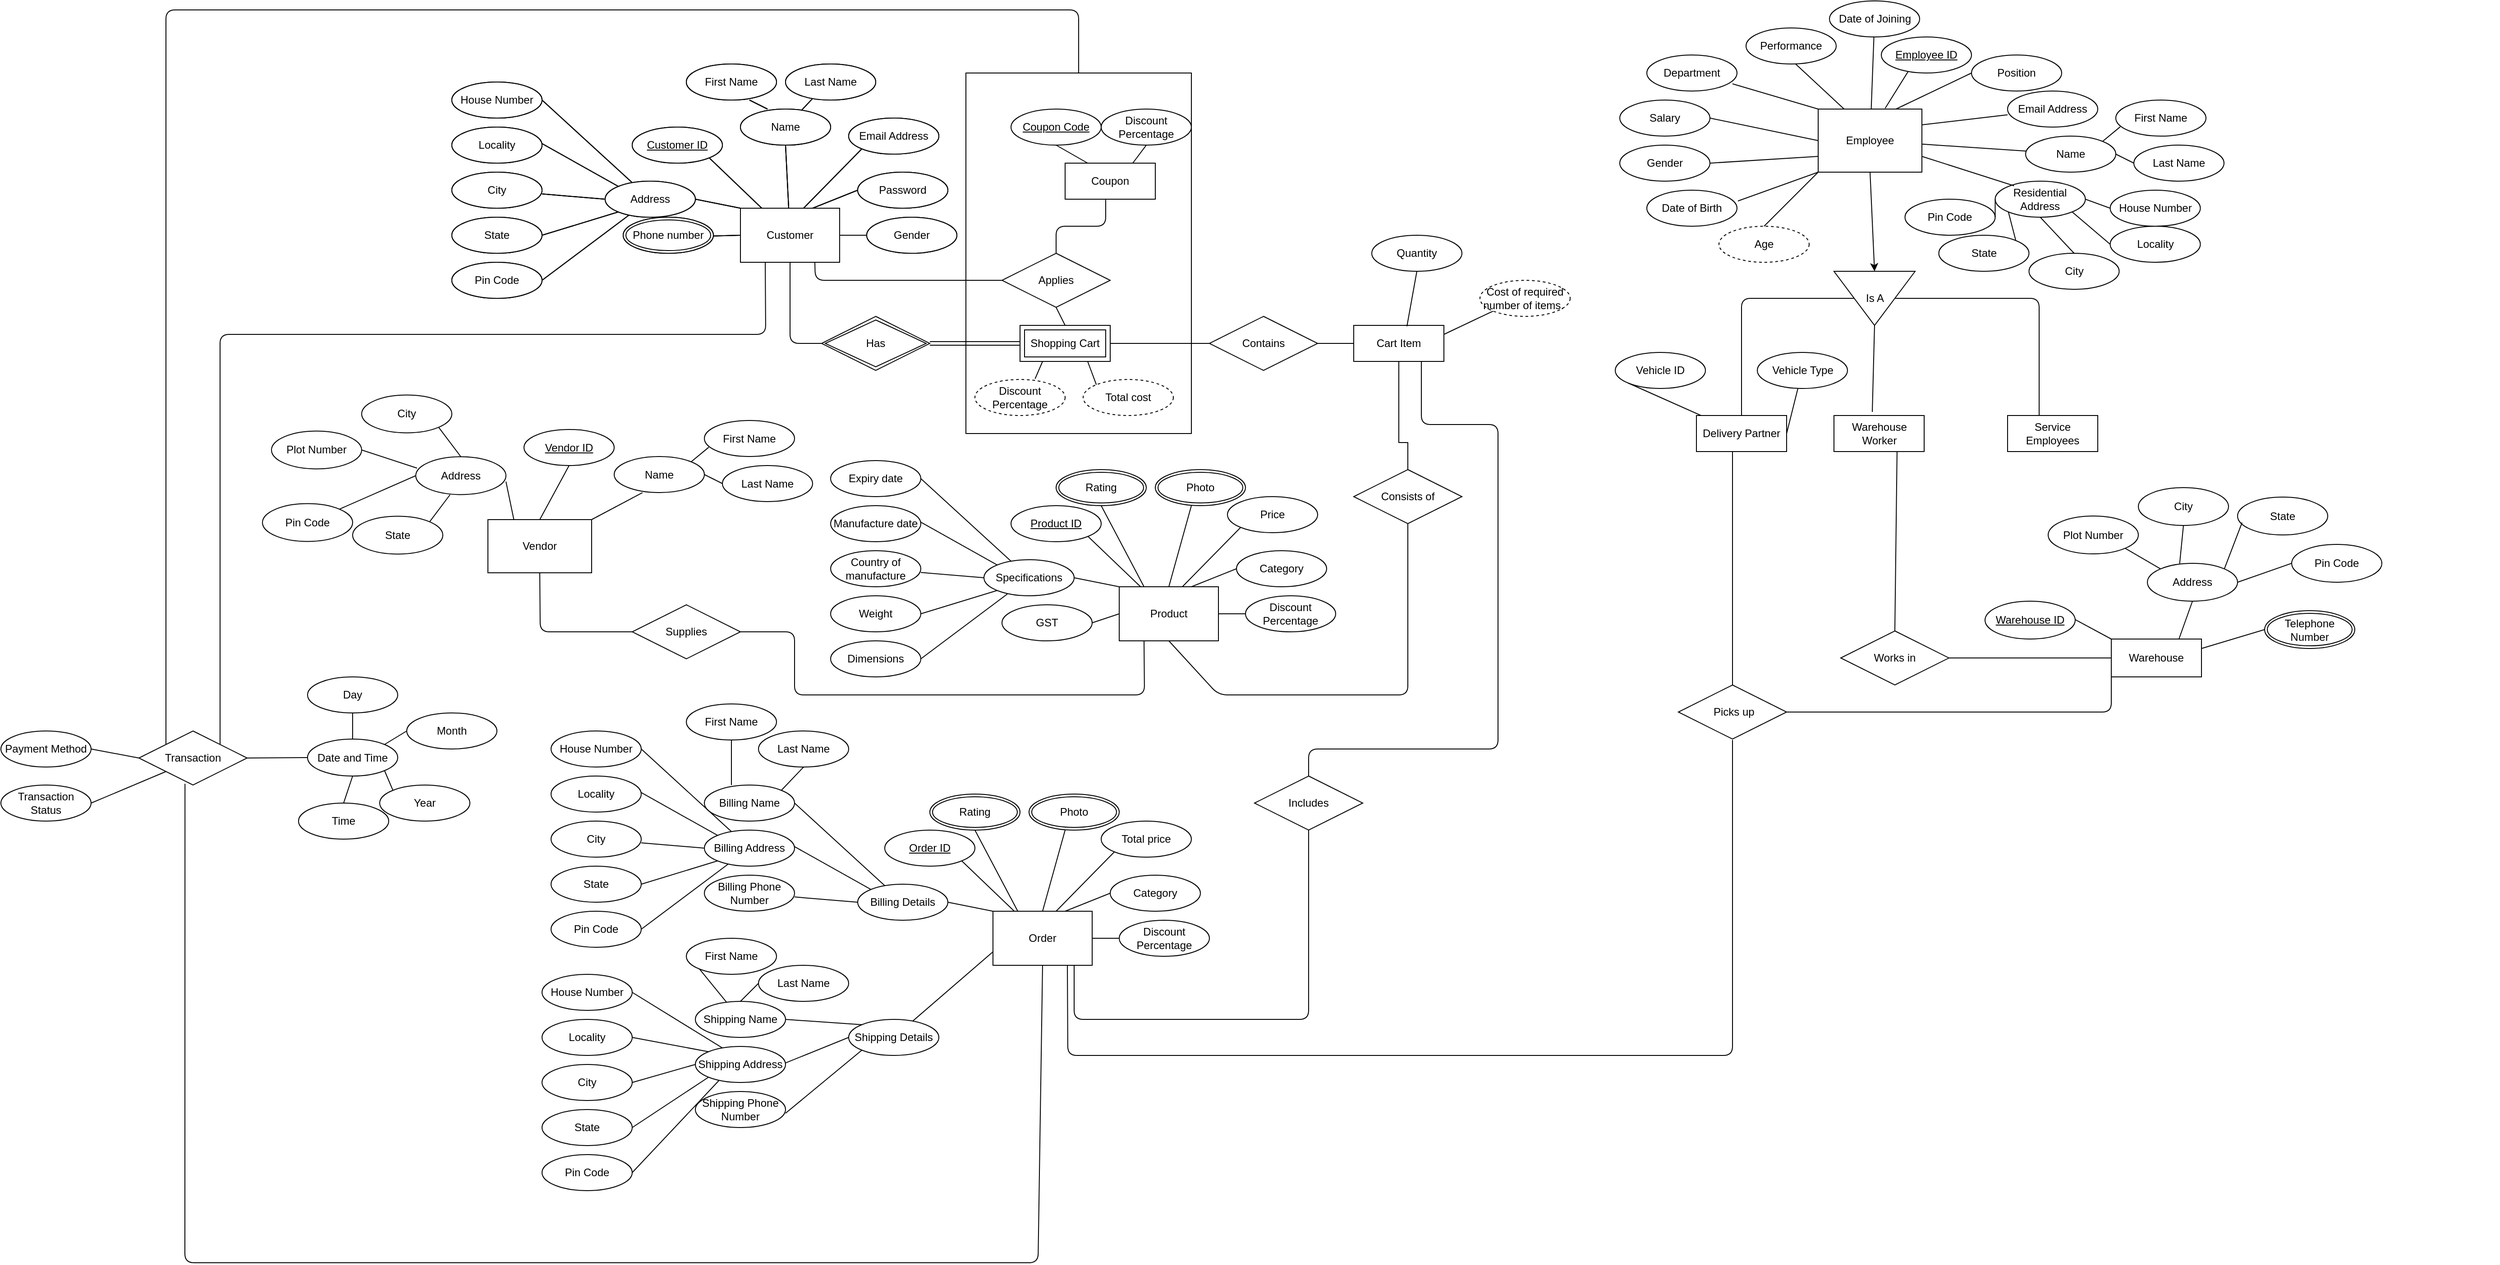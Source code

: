 <mxfile>
    <diagram id="iqULjE4o9p0kMfshamyn" name="Page-1">
        <mxGraphModel dx="3423" dy="2334" grid="1" gridSize="10" guides="1" tooltips="1" connect="1" arrows="0" fold="1" page="1" pageScale="1" pageWidth="2400" pageHeight="1600" math="0" shadow="0">
            <root>
                <mxCell id="0"/>
                <mxCell id="1" parent="0"/>
                <mxCell id="rCRO5mDwt1Ey6ZGiLpo1-23" value="" style="group" parent="1" vertex="1" connectable="0">
                    <mxGeometry x="10" y="20" width="560" height="260" as="geometry"/>
                </mxCell>
                <mxCell id="tvMCfg9BwbrJC1F9YZ1s-1" value="Customer" style="whiteSpace=wrap;html=1;align=center;" parent="rCRO5mDwt1Ey6ZGiLpo1-23" vertex="1">
                    <mxGeometry x="320" y="160" width="110" height="60" as="geometry"/>
                </mxCell>
                <mxCell id="tvMCfg9BwbrJC1F9YZ1s-2" value="&lt;u&gt;Customer ID&lt;/u&gt;" style="ellipse;whiteSpace=wrap;html=1;align=center;" parent="rCRO5mDwt1Ey6ZGiLpo1-23" vertex="1">
                    <mxGeometry x="200" y="70" width="100" height="40" as="geometry"/>
                </mxCell>
                <mxCell id="tvMCfg9BwbrJC1F9YZ1s-8" value="Gender" style="ellipse;whiteSpace=wrap;html=1;align=center;" parent="rCRO5mDwt1Ey6ZGiLpo1-23" vertex="1">
                    <mxGeometry x="460" y="170" width="100" height="40" as="geometry"/>
                </mxCell>
                <mxCell id="tvMCfg9BwbrJC1F9YZ1s-9" value="Name" style="ellipse;whiteSpace=wrap;html=1;align=center;" parent="rCRO5mDwt1Ey6ZGiLpo1-23" vertex="1">
                    <mxGeometry x="320" y="50" width="100" height="40" as="geometry"/>
                </mxCell>
                <mxCell id="tvMCfg9BwbrJC1F9YZ1s-10" value="Email Address" style="ellipse;whiteSpace=wrap;html=1;align=center;" parent="rCRO5mDwt1Ey6ZGiLpo1-23" vertex="1">
                    <mxGeometry x="440" y="60" width="100" height="40" as="geometry"/>
                </mxCell>
                <mxCell id="tvMCfg9BwbrJC1F9YZ1s-11" value="Password" style="ellipse;whiteSpace=wrap;html=1;align=center;" parent="rCRO5mDwt1Ey6ZGiLpo1-23" vertex="1">
                    <mxGeometry x="450" y="120" width="100" height="40" as="geometry"/>
                </mxCell>
                <mxCell id="tvMCfg9BwbrJC1F9YZ1s-12" value="Address" style="ellipse;whiteSpace=wrap;html=1;align=center;" parent="rCRO5mDwt1Ey6ZGiLpo1-23" vertex="1">
                    <mxGeometry x="170" y="130" width="100" height="40" as="geometry"/>
                </mxCell>
                <mxCell id="rCRO5mDwt1Ey6ZGiLpo1-1" value="" style="endArrow=none;html=1;rounded=0;" parent="rCRO5mDwt1Ey6ZGiLpo1-23" source="tvMCfg9BwbrJC1F9YZ1s-1" edge="1">
                    <mxGeometry relative="1" as="geometry">
                        <mxPoint x="370" as="sourcePoint"/>
                        <mxPoint x="370" y="90" as="targetPoint"/>
                    </mxGeometry>
                </mxCell>
                <mxCell id="rCRO5mDwt1Ey6ZGiLpo1-2" value="" style="endArrow=none;html=1;rounded=0;entryX=0;entryY=1;entryDx=0;entryDy=0;" parent="rCRO5mDwt1Ey6ZGiLpo1-23" target="tvMCfg9BwbrJC1F9YZ1s-10" edge="1">
                    <mxGeometry relative="1" as="geometry">
                        <mxPoint x="390" y="160" as="sourcePoint"/>
                        <mxPoint x="380" y="100" as="targetPoint"/>
                    </mxGeometry>
                </mxCell>
                <mxCell id="rCRO5mDwt1Ey6ZGiLpo1-3" value="" style="endArrow=none;html=1;rounded=0;entryX=0;entryY=0.5;entryDx=0;entryDy=0;" parent="rCRO5mDwt1Ey6ZGiLpo1-23" target="tvMCfg9BwbrJC1F9YZ1s-11" edge="1">
                    <mxGeometry relative="1" as="geometry">
                        <mxPoint x="400" y="160" as="sourcePoint"/>
                        <mxPoint x="390" y="110" as="targetPoint"/>
                    </mxGeometry>
                </mxCell>
                <mxCell id="rCRO5mDwt1Ey6ZGiLpo1-4" value="" style="endArrow=none;html=1;rounded=0;entryX=0;entryY=0.5;entryDx=0;entryDy=0;exitX=1;exitY=0.5;exitDx=0;exitDy=0;" parent="rCRO5mDwt1Ey6ZGiLpo1-23" source="tvMCfg9BwbrJC1F9YZ1s-1" target="tvMCfg9BwbrJC1F9YZ1s-8" edge="1">
                    <mxGeometry relative="1" as="geometry">
                        <mxPoint x="430" y="190" as="sourcePoint"/>
                        <mxPoint x="400" y="120" as="targetPoint"/>
                    </mxGeometry>
                </mxCell>
                <mxCell id="rCRO5mDwt1Ey6ZGiLpo1-5" value="" style="endArrow=none;html=1;rounded=0;entryX=1;entryY=1;entryDx=0;entryDy=0;" parent="rCRO5mDwt1Ey6ZGiLpo1-23" source="tvMCfg9BwbrJC1F9YZ1s-1" target="tvMCfg9BwbrJC1F9YZ1s-2" edge="1">
                    <mxGeometry relative="1" as="geometry">
                        <mxPoint x="410" y="200" as="sourcePoint"/>
                        <mxPoint x="410" y="130" as="targetPoint"/>
                    </mxGeometry>
                </mxCell>
                <mxCell id="rCRO5mDwt1Ey6ZGiLpo1-6" value="" style="endArrow=none;html=1;rounded=0;entryX=1;entryY=0.5;entryDx=0;entryDy=0;" parent="rCRO5mDwt1Ey6ZGiLpo1-23" target="tvMCfg9BwbrJC1F9YZ1s-12" edge="1">
                    <mxGeometry relative="1" as="geometry">
                        <mxPoint x="320" y="160" as="sourcePoint"/>
                        <mxPoint x="420" y="140" as="targetPoint"/>
                    </mxGeometry>
                </mxCell>
                <mxCell id="rCRO5mDwt1Ey6ZGiLpo1-7" value="" style="endArrow=none;html=1;rounded=0;entryX=0.93;entryY=0.275;entryDx=0;entryDy=0;entryPerimeter=0;exitX=0;exitY=0.5;exitDx=0;exitDy=0;" parent="rCRO5mDwt1Ey6ZGiLpo1-23" source="tvMCfg9BwbrJC1F9YZ1s-1" edge="1">
                    <mxGeometry relative="1" as="geometry">
                        <mxPoint x="430" y="220" as="sourcePoint"/>
                        <mxPoint x="283" y="191" as="targetPoint"/>
                    </mxGeometry>
                </mxCell>
                <mxCell id="rCRO5mDwt1Ey6ZGiLpo1-8" value="First Name" style="ellipse;whiteSpace=wrap;html=1;align=center;" parent="rCRO5mDwt1Ey6ZGiLpo1-23" vertex="1">
                    <mxGeometry x="260" width="100" height="40" as="geometry"/>
                </mxCell>
                <mxCell id="rCRO5mDwt1Ey6ZGiLpo1-9" value="Last Name" style="ellipse;whiteSpace=wrap;html=1;align=center;" parent="rCRO5mDwt1Ey6ZGiLpo1-23" vertex="1">
                    <mxGeometry x="370" width="100" height="40" as="geometry"/>
                </mxCell>
                <mxCell id="rCRO5mDwt1Ey6ZGiLpo1-10" value="House Number" style="ellipse;whiteSpace=wrap;html=1;align=center;" parent="rCRO5mDwt1Ey6ZGiLpo1-23" vertex="1">
                    <mxGeometry y="20" width="100" height="40" as="geometry"/>
                </mxCell>
                <mxCell id="rCRO5mDwt1Ey6ZGiLpo1-11" value="Locality" style="ellipse;whiteSpace=wrap;html=1;align=center;" parent="rCRO5mDwt1Ey6ZGiLpo1-23" vertex="1">
                    <mxGeometry y="70" width="100" height="40" as="geometry"/>
                </mxCell>
                <mxCell id="rCRO5mDwt1Ey6ZGiLpo1-12" value="City" style="ellipse;whiteSpace=wrap;html=1;align=center;" parent="rCRO5mDwt1Ey6ZGiLpo1-23" vertex="1">
                    <mxGeometry y="120" width="100" height="40" as="geometry"/>
                </mxCell>
                <mxCell id="rCRO5mDwt1Ey6ZGiLpo1-13" value="State" style="ellipse;whiteSpace=wrap;html=1;align=center;" parent="rCRO5mDwt1Ey6ZGiLpo1-23" vertex="1">
                    <mxGeometry y="170" width="100" height="40" as="geometry"/>
                </mxCell>
                <mxCell id="rCRO5mDwt1Ey6ZGiLpo1-14" value="Pin Code" style="ellipse;whiteSpace=wrap;html=1;align=center;" parent="rCRO5mDwt1Ey6ZGiLpo1-23" vertex="1">
                    <mxGeometry y="220" width="100" height="40" as="geometry"/>
                </mxCell>
                <mxCell id="rCRO5mDwt1Ey6ZGiLpo1-16" value="" style="endArrow=none;html=1;rounded=0;exitX=1;exitY=0.5;exitDx=0;exitDy=0;" parent="rCRO5mDwt1Ey6ZGiLpo1-23" source="rCRO5mDwt1Ey6ZGiLpo1-10" target="tvMCfg9BwbrJC1F9YZ1s-12" edge="1">
                    <mxGeometry relative="1" as="geometry">
                        <mxPoint x="110" y="50" as="sourcePoint"/>
                        <mxPoint x="270" y="50" as="targetPoint"/>
                    </mxGeometry>
                </mxCell>
                <mxCell id="rCRO5mDwt1Ey6ZGiLpo1-17" value="" style="endArrow=none;html=1;rounded=0;exitX=1;exitY=0.5;exitDx=0;exitDy=0;entryX=0;entryY=0;entryDx=0;entryDy=0;" parent="rCRO5mDwt1Ey6ZGiLpo1-23" target="tvMCfg9BwbrJC1F9YZ1s-12" edge="1">
                    <mxGeometry relative="1" as="geometry">
                        <mxPoint x="100" y="88.33" as="sourcePoint"/>
                        <mxPoint x="200.003" y="179.999" as="targetPoint"/>
                    </mxGeometry>
                </mxCell>
                <mxCell id="rCRO5mDwt1Ey6ZGiLpo1-18" value="" style="endArrow=none;html=1;rounded=0;exitX=1;exitY=0.5;exitDx=0;exitDy=0;entryX=0;entryY=0.5;entryDx=0;entryDy=0;" parent="rCRO5mDwt1Ey6ZGiLpo1-23" target="tvMCfg9BwbrJC1F9YZ1s-12" edge="1">
                    <mxGeometry relative="1" as="geometry">
                        <mxPoint x="100" y="144.17" as="sourcePoint"/>
                        <mxPoint x="200.003" y="235.839" as="targetPoint"/>
                    </mxGeometry>
                </mxCell>
                <mxCell id="rCRO5mDwt1Ey6ZGiLpo1-19" value="" style="endArrow=none;html=1;rounded=0;exitX=0;exitY=1;exitDx=0;exitDy=0;entryX=1;entryY=0.5;entryDx=0;entryDy=0;" parent="rCRO5mDwt1Ey6ZGiLpo1-23" source="tvMCfg9BwbrJC1F9YZ1s-12" target="rCRO5mDwt1Ey6ZGiLpo1-13" edge="1">
                    <mxGeometry relative="1" as="geometry">
                        <mxPoint x="130" y="70" as="sourcePoint"/>
                        <mxPoint x="230.003" y="161.669" as="targetPoint"/>
                    </mxGeometry>
                </mxCell>
                <mxCell id="rCRO5mDwt1Ey6ZGiLpo1-20" value="" style="endArrow=none;html=1;rounded=0;exitX=1;exitY=0.5;exitDx=0;exitDy=0;entryX=0.26;entryY=0.95;entryDx=0;entryDy=0;entryPerimeter=0;" parent="rCRO5mDwt1Ey6ZGiLpo1-23" source="rCRO5mDwt1Ey6ZGiLpo1-14" target="tvMCfg9BwbrJC1F9YZ1s-12" edge="1">
                    <mxGeometry relative="1" as="geometry">
                        <mxPoint x="140" y="80" as="sourcePoint"/>
                        <mxPoint x="200" y="160" as="targetPoint"/>
                    </mxGeometry>
                </mxCell>
                <mxCell id="rCRO5mDwt1Ey6ZGiLpo1-21" value="" style="endArrow=none;html=1;rounded=0;exitX=1;exitY=0.5;exitDx=0;exitDy=0;" parent="rCRO5mDwt1Ey6ZGiLpo1-23" edge="1">
                    <mxGeometry relative="1" as="geometry">
                        <mxPoint x="330" y="40" as="sourcePoint"/>
                        <mxPoint x="350" y="50" as="targetPoint"/>
                    </mxGeometry>
                </mxCell>
                <mxCell id="rCRO5mDwt1Ey6ZGiLpo1-22" value="" style="endArrow=none;html=1;rounded=0;exitX=1;exitY=0.5;exitDx=0;exitDy=0;" parent="rCRO5mDwt1Ey6ZGiLpo1-23" target="tvMCfg9BwbrJC1F9YZ1s-9" edge="1">
                    <mxGeometry relative="1" as="geometry">
                        <mxPoint x="400" y="38.33" as="sourcePoint"/>
                        <mxPoint x="500.003" y="129.999" as="targetPoint"/>
                    </mxGeometry>
                </mxCell>
                <mxCell id="rCRO5mDwt1Ey6ZGiLpo1-103" value="Phone number" style="ellipse;shape=doubleEllipse;margin=3;whiteSpace=wrap;html=1;align=center;" parent="rCRO5mDwt1Ey6ZGiLpo1-23" vertex="1">
                    <mxGeometry x="190" y="170" width="100" height="40" as="geometry"/>
                </mxCell>
                <mxCell id="rCRO5mDwt1Ey6ZGiLpo1-105" value="" style="group" parent="rCRO5mDwt1Ey6ZGiLpo1-23" vertex="1" connectable="0">
                    <mxGeometry width="560" height="260" as="geometry"/>
                </mxCell>
                <mxCell id="rCRO5mDwt1Ey6ZGiLpo1-106" value="Customer" style="whiteSpace=wrap;html=1;align=center;" parent="rCRO5mDwt1Ey6ZGiLpo1-105" vertex="1">
                    <mxGeometry x="320" y="160" width="110" height="60" as="geometry"/>
                </mxCell>
                <mxCell id="rCRO5mDwt1Ey6ZGiLpo1-107" value="&lt;u&gt;Customer ID&lt;/u&gt;" style="ellipse;whiteSpace=wrap;html=1;align=center;" parent="rCRO5mDwt1Ey6ZGiLpo1-105" vertex="1">
                    <mxGeometry x="200" y="70" width="100" height="40" as="geometry"/>
                </mxCell>
                <mxCell id="rCRO5mDwt1Ey6ZGiLpo1-108" value="Gender" style="ellipse;whiteSpace=wrap;html=1;align=center;" parent="rCRO5mDwt1Ey6ZGiLpo1-105" vertex="1">
                    <mxGeometry x="460" y="170" width="100" height="40" as="geometry"/>
                </mxCell>
                <mxCell id="rCRO5mDwt1Ey6ZGiLpo1-109" value="Name" style="ellipse;whiteSpace=wrap;html=1;align=center;" parent="rCRO5mDwt1Ey6ZGiLpo1-105" vertex="1">
                    <mxGeometry x="320" y="50" width="100" height="40" as="geometry"/>
                </mxCell>
                <mxCell id="rCRO5mDwt1Ey6ZGiLpo1-110" value="Email Address" style="ellipse;whiteSpace=wrap;html=1;align=center;" parent="rCRO5mDwt1Ey6ZGiLpo1-105" vertex="1">
                    <mxGeometry x="440" y="60" width="100" height="40" as="geometry"/>
                </mxCell>
                <mxCell id="rCRO5mDwt1Ey6ZGiLpo1-111" value="Password" style="ellipse;whiteSpace=wrap;html=1;align=center;" parent="rCRO5mDwt1Ey6ZGiLpo1-105" vertex="1">
                    <mxGeometry x="450" y="120" width="100" height="40" as="geometry"/>
                </mxCell>
                <mxCell id="rCRO5mDwt1Ey6ZGiLpo1-112" value="Address" style="ellipse;whiteSpace=wrap;html=1;align=center;" parent="rCRO5mDwt1Ey6ZGiLpo1-105" vertex="1">
                    <mxGeometry x="170" y="130" width="100" height="40" as="geometry"/>
                </mxCell>
                <mxCell id="rCRO5mDwt1Ey6ZGiLpo1-113" value="" style="endArrow=none;html=1;rounded=0;" parent="rCRO5mDwt1Ey6ZGiLpo1-105" source="rCRO5mDwt1Ey6ZGiLpo1-106" edge="1">
                    <mxGeometry relative="1" as="geometry">
                        <mxPoint x="370" as="sourcePoint"/>
                        <mxPoint x="370" y="90" as="targetPoint"/>
                    </mxGeometry>
                </mxCell>
                <mxCell id="rCRO5mDwt1Ey6ZGiLpo1-114" value="" style="endArrow=none;html=1;rounded=0;entryX=0;entryY=1;entryDx=0;entryDy=0;" parent="rCRO5mDwt1Ey6ZGiLpo1-105" target="rCRO5mDwt1Ey6ZGiLpo1-110" edge="1">
                    <mxGeometry relative="1" as="geometry">
                        <mxPoint x="390" y="160" as="sourcePoint"/>
                        <mxPoint x="380" y="100" as="targetPoint"/>
                    </mxGeometry>
                </mxCell>
                <mxCell id="rCRO5mDwt1Ey6ZGiLpo1-115" value="" style="endArrow=none;html=1;rounded=0;entryX=0;entryY=0.5;entryDx=0;entryDy=0;" parent="rCRO5mDwt1Ey6ZGiLpo1-105" target="rCRO5mDwt1Ey6ZGiLpo1-111" edge="1">
                    <mxGeometry relative="1" as="geometry">
                        <mxPoint x="400" y="160" as="sourcePoint"/>
                        <mxPoint x="390" y="110" as="targetPoint"/>
                    </mxGeometry>
                </mxCell>
                <mxCell id="rCRO5mDwt1Ey6ZGiLpo1-116" value="" style="endArrow=none;html=1;rounded=0;entryX=0;entryY=0.5;entryDx=0;entryDy=0;exitX=1;exitY=0.5;exitDx=0;exitDy=0;" parent="rCRO5mDwt1Ey6ZGiLpo1-105" source="rCRO5mDwt1Ey6ZGiLpo1-106" target="rCRO5mDwt1Ey6ZGiLpo1-108" edge="1">
                    <mxGeometry relative="1" as="geometry">
                        <mxPoint x="430" y="190" as="sourcePoint"/>
                        <mxPoint x="400" y="120" as="targetPoint"/>
                    </mxGeometry>
                </mxCell>
                <mxCell id="rCRO5mDwt1Ey6ZGiLpo1-117" value="" style="endArrow=none;html=1;rounded=0;entryX=1;entryY=1;entryDx=0;entryDy=0;" parent="rCRO5mDwt1Ey6ZGiLpo1-105" source="rCRO5mDwt1Ey6ZGiLpo1-106" target="rCRO5mDwt1Ey6ZGiLpo1-107" edge="1">
                    <mxGeometry relative="1" as="geometry">
                        <mxPoint x="410" y="200" as="sourcePoint"/>
                        <mxPoint x="410" y="130" as="targetPoint"/>
                    </mxGeometry>
                </mxCell>
                <mxCell id="rCRO5mDwt1Ey6ZGiLpo1-118" value="" style="endArrow=none;html=1;rounded=0;entryX=1;entryY=0.5;entryDx=0;entryDy=0;" parent="rCRO5mDwt1Ey6ZGiLpo1-105" target="rCRO5mDwt1Ey6ZGiLpo1-112" edge="1">
                    <mxGeometry relative="1" as="geometry">
                        <mxPoint x="320" y="160" as="sourcePoint"/>
                        <mxPoint x="420" y="140" as="targetPoint"/>
                    </mxGeometry>
                </mxCell>
                <mxCell id="rCRO5mDwt1Ey6ZGiLpo1-119" value="" style="endArrow=none;html=1;rounded=0;entryX=0.93;entryY=0.275;entryDx=0;entryDy=0;entryPerimeter=0;exitX=0;exitY=0.5;exitDx=0;exitDy=0;" parent="rCRO5mDwt1Ey6ZGiLpo1-105" source="rCRO5mDwt1Ey6ZGiLpo1-106" edge="1">
                    <mxGeometry relative="1" as="geometry">
                        <mxPoint x="430" y="220" as="sourcePoint"/>
                        <mxPoint x="283" y="191" as="targetPoint"/>
                    </mxGeometry>
                </mxCell>
                <mxCell id="rCRO5mDwt1Ey6ZGiLpo1-120" value="First Name" style="ellipse;whiteSpace=wrap;html=1;align=center;" parent="rCRO5mDwt1Ey6ZGiLpo1-105" vertex="1">
                    <mxGeometry x="260" width="100" height="40" as="geometry"/>
                </mxCell>
                <mxCell id="rCRO5mDwt1Ey6ZGiLpo1-121" value="Last Name" style="ellipse;whiteSpace=wrap;html=1;align=center;" parent="rCRO5mDwt1Ey6ZGiLpo1-105" vertex="1">
                    <mxGeometry x="370" width="100" height="40" as="geometry"/>
                </mxCell>
                <mxCell id="rCRO5mDwt1Ey6ZGiLpo1-122" value="House Number" style="ellipse;whiteSpace=wrap;html=1;align=center;" parent="rCRO5mDwt1Ey6ZGiLpo1-105" vertex="1">
                    <mxGeometry y="20" width="100" height="40" as="geometry"/>
                </mxCell>
                <mxCell id="rCRO5mDwt1Ey6ZGiLpo1-123" value="Locality" style="ellipse;whiteSpace=wrap;html=1;align=center;" parent="rCRO5mDwt1Ey6ZGiLpo1-105" vertex="1">
                    <mxGeometry y="70" width="100" height="40" as="geometry"/>
                </mxCell>
                <mxCell id="rCRO5mDwt1Ey6ZGiLpo1-124" value="City" style="ellipse;whiteSpace=wrap;html=1;align=center;" parent="rCRO5mDwt1Ey6ZGiLpo1-105" vertex="1">
                    <mxGeometry y="120" width="100" height="40" as="geometry"/>
                </mxCell>
                <mxCell id="rCRO5mDwt1Ey6ZGiLpo1-125" value="State" style="ellipse;whiteSpace=wrap;html=1;align=center;" parent="rCRO5mDwt1Ey6ZGiLpo1-105" vertex="1">
                    <mxGeometry y="170" width="100" height="40" as="geometry"/>
                </mxCell>
                <mxCell id="rCRO5mDwt1Ey6ZGiLpo1-126" value="Pin Code" style="ellipse;whiteSpace=wrap;html=1;align=center;" parent="rCRO5mDwt1Ey6ZGiLpo1-105" vertex="1">
                    <mxGeometry y="220" width="100" height="40" as="geometry"/>
                </mxCell>
                <mxCell id="rCRO5mDwt1Ey6ZGiLpo1-127" value="" style="endArrow=none;html=1;rounded=0;exitX=1;exitY=0.5;exitDx=0;exitDy=0;" parent="rCRO5mDwt1Ey6ZGiLpo1-105" source="rCRO5mDwt1Ey6ZGiLpo1-122" target="rCRO5mDwt1Ey6ZGiLpo1-112" edge="1">
                    <mxGeometry relative="1" as="geometry">
                        <mxPoint x="110" y="50" as="sourcePoint"/>
                        <mxPoint x="270" y="50" as="targetPoint"/>
                    </mxGeometry>
                </mxCell>
                <mxCell id="rCRO5mDwt1Ey6ZGiLpo1-128" value="" style="endArrow=none;html=1;rounded=0;exitX=1;exitY=0.5;exitDx=0;exitDy=0;entryX=0;entryY=0;entryDx=0;entryDy=0;" parent="rCRO5mDwt1Ey6ZGiLpo1-105" target="rCRO5mDwt1Ey6ZGiLpo1-112" edge="1">
                    <mxGeometry relative="1" as="geometry">
                        <mxPoint x="100" y="88.33" as="sourcePoint"/>
                        <mxPoint x="200.003" y="179.999" as="targetPoint"/>
                    </mxGeometry>
                </mxCell>
                <mxCell id="rCRO5mDwt1Ey6ZGiLpo1-129" value="" style="endArrow=none;html=1;rounded=0;exitX=1;exitY=0.5;exitDx=0;exitDy=0;entryX=0;entryY=0.5;entryDx=0;entryDy=0;" parent="rCRO5mDwt1Ey6ZGiLpo1-105" target="rCRO5mDwt1Ey6ZGiLpo1-112" edge="1">
                    <mxGeometry relative="1" as="geometry">
                        <mxPoint x="100" y="144.17" as="sourcePoint"/>
                        <mxPoint x="200.003" y="235.839" as="targetPoint"/>
                    </mxGeometry>
                </mxCell>
                <mxCell id="rCRO5mDwt1Ey6ZGiLpo1-130" value="" style="endArrow=none;html=1;rounded=0;exitX=0;exitY=1;exitDx=0;exitDy=0;entryX=1;entryY=0.5;entryDx=0;entryDy=0;" parent="rCRO5mDwt1Ey6ZGiLpo1-105" source="rCRO5mDwt1Ey6ZGiLpo1-112" target="rCRO5mDwt1Ey6ZGiLpo1-125" edge="1">
                    <mxGeometry relative="1" as="geometry">
                        <mxPoint x="130" y="70" as="sourcePoint"/>
                        <mxPoint x="230.003" y="161.669" as="targetPoint"/>
                    </mxGeometry>
                </mxCell>
                <mxCell id="rCRO5mDwt1Ey6ZGiLpo1-131" value="" style="endArrow=none;html=1;rounded=0;exitX=1;exitY=0.5;exitDx=0;exitDy=0;entryX=0.26;entryY=0.95;entryDx=0;entryDy=0;entryPerimeter=0;" parent="rCRO5mDwt1Ey6ZGiLpo1-105" source="rCRO5mDwt1Ey6ZGiLpo1-126" target="rCRO5mDwt1Ey6ZGiLpo1-112" edge="1">
                    <mxGeometry relative="1" as="geometry">
                        <mxPoint x="140" y="80" as="sourcePoint"/>
                        <mxPoint x="200" y="160" as="targetPoint"/>
                    </mxGeometry>
                </mxCell>
                <mxCell id="rCRO5mDwt1Ey6ZGiLpo1-132" value="" style="endArrow=none;html=1;rounded=0;exitX=1;exitY=0.5;exitDx=0;exitDy=0;" parent="rCRO5mDwt1Ey6ZGiLpo1-105" edge="1">
                    <mxGeometry relative="1" as="geometry">
                        <mxPoint x="330" y="40" as="sourcePoint"/>
                        <mxPoint x="350" y="50" as="targetPoint"/>
                    </mxGeometry>
                </mxCell>
                <mxCell id="rCRO5mDwt1Ey6ZGiLpo1-133" value="" style="endArrow=none;html=1;rounded=0;exitX=1;exitY=0.5;exitDx=0;exitDy=0;" parent="rCRO5mDwt1Ey6ZGiLpo1-105" target="rCRO5mDwt1Ey6ZGiLpo1-109" edge="1">
                    <mxGeometry relative="1" as="geometry">
                        <mxPoint x="400" y="38.33" as="sourcePoint"/>
                        <mxPoint x="500.003" y="129.999" as="targetPoint"/>
                    </mxGeometry>
                </mxCell>
                <mxCell id="rCRO5mDwt1Ey6ZGiLpo1-135" value="Phone number" style="ellipse;shape=doubleEllipse;margin=3;whiteSpace=wrap;html=1;align=center;" parent="rCRO5mDwt1Ey6ZGiLpo1-105" vertex="1">
                    <mxGeometry x="190" y="170" width="100" height="40" as="geometry"/>
                </mxCell>
                <mxCell id="rCRO5mDwt1Ey6ZGiLpo1-136" value="" style="group" parent="rCRO5mDwt1Ey6ZGiLpo1-105" vertex="1" connectable="0">
                    <mxGeometry width="560" height="260" as="geometry"/>
                </mxCell>
                <mxCell id="rCRO5mDwt1Ey6ZGiLpo1-137" value="Customer" style="whiteSpace=wrap;html=1;align=center;" parent="rCRO5mDwt1Ey6ZGiLpo1-136" vertex="1">
                    <mxGeometry x="320" y="160" width="110" height="60" as="geometry"/>
                </mxCell>
                <mxCell id="rCRO5mDwt1Ey6ZGiLpo1-138" value="&lt;u&gt;Customer ID&lt;/u&gt;" style="ellipse;whiteSpace=wrap;html=1;align=center;" parent="rCRO5mDwt1Ey6ZGiLpo1-136" vertex="1">
                    <mxGeometry x="200" y="70" width="100" height="40" as="geometry"/>
                </mxCell>
                <mxCell id="rCRO5mDwt1Ey6ZGiLpo1-139" value="Gender" style="ellipse;whiteSpace=wrap;html=1;align=center;" parent="rCRO5mDwt1Ey6ZGiLpo1-136" vertex="1">
                    <mxGeometry x="460" y="170" width="100" height="40" as="geometry"/>
                </mxCell>
                <mxCell id="rCRO5mDwt1Ey6ZGiLpo1-140" value="Name" style="ellipse;whiteSpace=wrap;html=1;align=center;" parent="rCRO5mDwt1Ey6ZGiLpo1-136" vertex="1">
                    <mxGeometry x="320" y="50" width="100" height="40" as="geometry"/>
                </mxCell>
                <mxCell id="rCRO5mDwt1Ey6ZGiLpo1-141" value="Email Address" style="ellipse;whiteSpace=wrap;html=1;align=center;" parent="rCRO5mDwt1Ey6ZGiLpo1-136" vertex="1">
                    <mxGeometry x="440" y="60" width="100" height="40" as="geometry"/>
                </mxCell>
                <mxCell id="rCRO5mDwt1Ey6ZGiLpo1-142" value="Password" style="ellipse;whiteSpace=wrap;html=1;align=center;" parent="rCRO5mDwt1Ey6ZGiLpo1-136" vertex="1">
                    <mxGeometry x="450" y="120" width="100" height="40" as="geometry"/>
                </mxCell>
                <mxCell id="rCRO5mDwt1Ey6ZGiLpo1-143" value="Address" style="ellipse;whiteSpace=wrap;html=1;align=center;" parent="rCRO5mDwt1Ey6ZGiLpo1-136" vertex="1">
                    <mxGeometry x="170" y="130" width="100" height="40" as="geometry"/>
                </mxCell>
                <mxCell id="rCRO5mDwt1Ey6ZGiLpo1-144" value="" style="endArrow=none;html=1;rounded=0;" parent="rCRO5mDwt1Ey6ZGiLpo1-136" source="rCRO5mDwt1Ey6ZGiLpo1-137" edge="1">
                    <mxGeometry relative="1" as="geometry">
                        <mxPoint x="370" as="sourcePoint"/>
                        <mxPoint x="370" y="90" as="targetPoint"/>
                    </mxGeometry>
                </mxCell>
                <mxCell id="rCRO5mDwt1Ey6ZGiLpo1-145" value="" style="endArrow=none;html=1;rounded=0;entryX=0;entryY=1;entryDx=0;entryDy=0;" parent="rCRO5mDwt1Ey6ZGiLpo1-136" target="rCRO5mDwt1Ey6ZGiLpo1-141" edge="1">
                    <mxGeometry relative="1" as="geometry">
                        <mxPoint x="390" y="160" as="sourcePoint"/>
                        <mxPoint x="380" y="100" as="targetPoint"/>
                    </mxGeometry>
                </mxCell>
                <mxCell id="rCRO5mDwt1Ey6ZGiLpo1-146" value="" style="endArrow=none;html=1;rounded=0;entryX=0;entryY=0.5;entryDx=0;entryDy=0;" parent="rCRO5mDwt1Ey6ZGiLpo1-136" target="rCRO5mDwt1Ey6ZGiLpo1-142" edge="1">
                    <mxGeometry relative="1" as="geometry">
                        <mxPoint x="400" y="160" as="sourcePoint"/>
                        <mxPoint x="390" y="110" as="targetPoint"/>
                    </mxGeometry>
                </mxCell>
                <mxCell id="rCRO5mDwt1Ey6ZGiLpo1-147" value="" style="endArrow=none;html=1;rounded=0;entryX=0;entryY=0.5;entryDx=0;entryDy=0;exitX=1;exitY=0.5;exitDx=0;exitDy=0;" parent="rCRO5mDwt1Ey6ZGiLpo1-136" source="rCRO5mDwt1Ey6ZGiLpo1-137" target="rCRO5mDwt1Ey6ZGiLpo1-139" edge="1">
                    <mxGeometry relative="1" as="geometry">
                        <mxPoint x="430" y="190" as="sourcePoint"/>
                        <mxPoint x="400" y="120" as="targetPoint"/>
                    </mxGeometry>
                </mxCell>
                <mxCell id="rCRO5mDwt1Ey6ZGiLpo1-148" value="" style="endArrow=none;html=1;rounded=0;entryX=1;entryY=1;entryDx=0;entryDy=0;" parent="rCRO5mDwt1Ey6ZGiLpo1-136" source="rCRO5mDwt1Ey6ZGiLpo1-137" target="rCRO5mDwt1Ey6ZGiLpo1-138" edge="1">
                    <mxGeometry relative="1" as="geometry">
                        <mxPoint x="410" y="200" as="sourcePoint"/>
                        <mxPoint x="410" y="130" as="targetPoint"/>
                    </mxGeometry>
                </mxCell>
                <mxCell id="rCRO5mDwt1Ey6ZGiLpo1-149" value="" style="endArrow=none;html=1;rounded=0;entryX=1;entryY=0.5;entryDx=0;entryDy=0;" parent="rCRO5mDwt1Ey6ZGiLpo1-136" target="rCRO5mDwt1Ey6ZGiLpo1-143" edge="1">
                    <mxGeometry relative="1" as="geometry">
                        <mxPoint x="320" y="160" as="sourcePoint"/>
                        <mxPoint x="420" y="140" as="targetPoint"/>
                    </mxGeometry>
                </mxCell>
                <mxCell id="rCRO5mDwt1Ey6ZGiLpo1-150" value="" style="endArrow=none;html=1;rounded=0;entryX=0.93;entryY=0.275;entryDx=0;entryDy=0;entryPerimeter=0;exitX=0;exitY=0.5;exitDx=0;exitDy=0;" parent="rCRO5mDwt1Ey6ZGiLpo1-136" source="rCRO5mDwt1Ey6ZGiLpo1-137" edge="1">
                    <mxGeometry relative="1" as="geometry">
                        <mxPoint x="430" y="220" as="sourcePoint"/>
                        <mxPoint x="283" y="191" as="targetPoint"/>
                    </mxGeometry>
                </mxCell>
                <mxCell id="rCRO5mDwt1Ey6ZGiLpo1-151" value="First Name" style="ellipse;whiteSpace=wrap;html=1;align=center;" parent="rCRO5mDwt1Ey6ZGiLpo1-136" vertex="1">
                    <mxGeometry x="260" width="100" height="40" as="geometry"/>
                </mxCell>
                <mxCell id="rCRO5mDwt1Ey6ZGiLpo1-152" value="Last Name" style="ellipse;whiteSpace=wrap;html=1;align=center;" parent="rCRO5mDwt1Ey6ZGiLpo1-136" vertex="1">
                    <mxGeometry x="370" width="100" height="40" as="geometry"/>
                </mxCell>
                <mxCell id="rCRO5mDwt1Ey6ZGiLpo1-153" value="House Number" style="ellipse;whiteSpace=wrap;html=1;align=center;" parent="rCRO5mDwt1Ey6ZGiLpo1-136" vertex="1">
                    <mxGeometry y="20" width="100" height="40" as="geometry"/>
                </mxCell>
                <mxCell id="rCRO5mDwt1Ey6ZGiLpo1-154" value="Locality" style="ellipse;whiteSpace=wrap;html=1;align=center;" parent="rCRO5mDwt1Ey6ZGiLpo1-136" vertex="1">
                    <mxGeometry y="70" width="100" height="40" as="geometry"/>
                </mxCell>
                <mxCell id="rCRO5mDwt1Ey6ZGiLpo1-155" value="City" style="ellipse;whiteSpace=wrap;html=1;align=center;" parent="rCRO5mDwt1Ey6ZGiLpo1-136" vertex="1">
                    <mxGeometry y="120" width="100" height="40" as="geometry"/>
                </mxCell>
                <mxCell id="rCRO5mDwt1Ey6ZGiLpo1-156" value="State" style="ellipse;whiteSpace=wrap;html=1;align=center;" parent="rCRO5mDwt1Ey6ZGiLpo1-136" vertex="1">
                    <mxGeometry y="170" width="100" height="40" as="geometry"/>
                </mxCell>
                <mxCell id="rCRO5mDwt1Ey6ZGiLpo1-157" value="Pin Code" style="ellipse;whiteSpace=wrap;html=1;align=center;" parent="rCRO5mDwt1Ey6ZGiLpo1-136" vertex="1">
                    <mxGeometry y="220" width="100" height="40" as="geometry"/>
                </mxCell>
                <mxCell id="rCRO5mDwt1Ey6ZGiLpo1-158" value="" style="endArrow=none;html=1;rounded=0;exitX=1;exitY=0.5;exitDx=0;exitDy=0;" parent="rCRO5mDwt1Ey6ZGiLpo1-136" source="rCRO5mDwt1Ey6ZGiLpo1-153" target="rCRO5mDwt1Ey6ZGiLpo1-143" edge="1">
                    <mxGeometry relative="1" as="geometry">
                        <mxPoint x="110" y="50" as="sourcePoint"/>
                        <mxPoint x="270" y="50" as="targetPoint"/>
                    </mxGeometry>
                </mxCell>
                <mxCell id="rCRO5mDwt1Ey6ZGiLpo1-159" value="" style="endArrow=none;html=1;rounded=0;exitX=1;exitY=0.5;exitDx=0;exitDy=0;entryX=0;entryY=0;entryDx=0;entryDy=0;" parent="rCRO5mDwt1Ey6ZGiLpo1-136" target="rCRO5mDwt1Ey6ZGiLpo1-143" edge="1">
                    <mxGeometry relative="1" as="geometry">
                        <mxPoint x="100" y="88.33" as="sourcePoint"/>
                        <mxPoint x="200.003" y="179.999" as="targetPoint"/>
                    </mxGeometry>
                </mxCell>
                <mxCell id="rCRO5mDwt1Ey6ZGiLpo1-160" value="" style="endArrow=none;html=1;rounded=0;exitX=1;exitY=0.5;exitDx=0;exitDy=0;entryX=0;entryY=0.5;entryDx=0;entryDy=0;" parent="rCRO5mDwt1Ey6ZGiLpo1-136" target="rCRO5mDwt1Ey6ZGiLpo1-143" edge="1">
                    <mxGeometry relative="1" as="geometry">
                        <mxPoint x="100" y="144.17" as="sourcePoint"/>
                        <mxPoint x="200.003" y="235.839" as="targetPoint"/>
                    </mxGeometry>
                </mxCell>
                <mxCell id="rCRO5mDwt1Ey6ZGiLpo1-161" value="" style="endArrow=none;html=1;rounded=0;exitX=0;exitY=1;exitDx=0;exitDy=0;entryX=1;entryY=0.5;entryDx=0;entryDy=0;" parent="rCRO5mDwt1Ey6ZGiLpo1-136" source="rCRO5mDwt1Ey6ZGiLpo1-143" target="rCRO5mDwt1Ey6ZGiLpo1-156" edge="1">
                    <mxGeometry relative="1" as="geometry">
                        <mxPoint x="130" y="70" as="sourcePoint"/>
                        <mxPoint x="230.003" y="161.669" as="targetPoint"/>
                    </mxGeometry>
                </mxCell>
                <mxCell id="rCRO5mDwt1Ey6ZGiLpo1-162" value="" style="endArrow=none;html=1;rounded=0;exitX=1;exitY=0.5;exitDx=0;exitDy=0;entryX=0.26;entryY=0.95;entryDx=0;entryDy=0;entryPerimeter=0;" parent="rCRO5mDwt1Ey6ZGiLpo1-136" source="rCRO5mDwt1Ey6ZGiLpo1-157" target="rCRO5mDwt1Ey6ZGiLpo1-143" edge="1">
                    <mxGeometry relative="1" as="geometry">
                        <mxPoint x="140" y="80" as="sourcePoint"/>
                        <mxPoint x="200" y="160" as="targetPoint"/>
                    </mxGeometry>
                </mxCell>
                <mxCell id="rCRO5mDwt1Ey6ZGiLpo1-163" value="" style="endArrow=none;html=1;rounded=0;exitX=1;exitY=0.5;exitDx=0;exitDy=0;" parent="rCRO5mDwt1Ey6ZGiLpo1-136" edge="1">
                    <mxGeometry relative="1" as="geometry">
                        <mxPoint x="330" y="40" as="sourcePoint"/>
                        <mxPoint x="350" y="50" as="targetPoint"/>
                    </mxGeometry>
                </mxCell>
                <mxCell id="rCRO5mDwt1Ey6ZGiLpo1-164" value="" style="endArrow=none;html=1;rounded=0;exitX=1;exitY=0.5;exitDx=0;exitDy=0;" parent="rCRO5mDwt1Ey6ZGiLpo1-136" target="rCRO5mDwt1Ey6ZGiLpo1-140" edge="1">
                    <mxGeometry relative="1" as="geometry">
                        <mxPoint x="400" y="38.33" as="sourcePoint"/>
                        <mxPoint x="500.003" y="129.999" as="targetPoint"/>
                    </mxGeometry>
                </mxCell>
                <mxCell id="rCRO5mDwt1Ey6ZGiLpo1-166" value="Phone number" style="ellipse;shape=doubleEllipse;margin=3;whiteSpace=wrap;html=1;align=center;" parent="rCRO5mDwt1Ey6ZGiLpo1-136" vertex="1">
                    <mxGeometry x="190" y="170" width="100" height="40" as="geometry"/>
                </mxCell>
                <mxCell id="3" value="Locality" style="ellipse;whiteSpace=wrap;html=1;align=center;" parent="1" vertex="1">
                    <mxGeometry x="120" y="810" width="100" height="40" as="geometry"/>
                </mxCell>
                <mxCell id="4" value="City" style="ellipse;whiteSpace=wrap;html=1;align=center;" parent="1" vertex="1">
                    <mxGeometry x="120" y="860" width="100" height="40" as="geometry"/>
                </mxCell>
                <mxCell id="5" value="State" style="ellipse;whiteSpace=wrap;html=1;align=center;" parent="1" vertex="1">
                    <mxGeometry x="120" y="910" width="100" height="40" as="geometry"/>
                </mxCell>
                <mxCell id="6" value="Pin Code" style="ellipse;whiteSpace=wrap;html=1;align=center;" parent="1" vertex="1">
                    <mxGeometry x="120" y="960" width="100" height="40" as="geometry"/>
                </mxCell>
                <mxCell id="7" value="" style="endArrow=none;html=1;rounded=0;exitX=1;exitY=0.5;exitDx=0;exitDy=0;" parent="1" source="2" edge="1">
                    <mxGeometry relative="1" as="geometry">
                        <mxPoint x="-60" y="-10" as="sourcePoint"/>
                        <mxPoint x="320.003" y="871.669" as="targetPoint"/>
                    </mxGeometry>
                </mxCell>
                <mxCell id="8" value="" style="endArrow=none;html=1;rounded=0;exitX=1;exitY=0.5;exitDx=0;exitDy=0;entryX=0;entryY=0;entryDx=0;entryDy=0;" parent="1" edge="1">
                    <mxGeometry relative="1" as="geometry">
                        <mxPoint x="220" y="828.33" as="sourcePoint"/>
                        <mxPoint x="304.645" y="875.858" as="targetPoint"/>
                    </mxGeometry>
                </mxCell>
                <mxCell id="9" value="" style="endArrow=none;html=1;rounded=0;exitX=1;exitY=0.5;exitDx=0;exitDy=0;entryX=0;entryY=0.5;entryDx=0;entryDy=0;" parent="1" edge="1">
                    <mxGeometry relative="1" as="geometry">
                        <mxPoint x="220" y="884.17" as="sourcePoint"/>
                        <mxPoint x="290" y="890" as="targetPoint"/>
                    </mxGeometry>
                </mxCell>
                <mxCell id="10" value="" style="endArrow=none;html=1;rounded=0;exitX=0;exitY=1;exitDx=0;exitDy=0;entryX=1;entryY=0.5;entryDx=0;entryDy=0;" parent="1" target="5" edge="1">
                    <mxGeometry relative="1" as="geometry">
                        <mxPoint x="304.645" y="904.142" as="sourcePoint"/>
                        <mxPoint x="60.003" y="101.669" as="targetPoint"/>
                    </mxGeometry>
                </mxCell>
                <mxCell id="11" value="" style="endArrow=none;html=1;rounded=0;exitX=1;exitY=0.5;exitDx=0;exitDy=0;entryX=0.26;entryY=0.95;entryDx=0;entryDy=0;entryPerimeter=0;" parent="1" source="6" edge="1">
                    <mxGeometry relative="1" as="geometry">
                        <mxPoint x="-30" y="20" as="sourcePoint"/>
                        <mxPoint x="316" y="908" as="targetPoint"/>
                    </mxGeometry>
                </mxCell>
                <mxCell id="24" value="Shipping Details" style="ellipse;whiteSpace=wrap;html=1;align=center;" parent="1" vertex="1">
                    <mxGeometry x="450" y="1080" width="100" height="40" as="geometry"/>
                </mxCell>
                <mxCell id="25" value="Shipping Name" style="ellipse;whiteSpace=wrap;html=1;align=center;" parent="1" vertex="1">
                    <mxGeometry x="280" y="1060" width="100" height="40" as="geometry"/>
                </mxCell>
                <mxCell id="26" value="Shipping Address" style="ellipse;whiteSpace=wrap;html=1;align=center;" parent="1" vertex="1">
                    <mxGeometry x="280" y="1110" width="100" height="40" as="geometry"/>
                </mxCell>
                <mxCell id="27" value="Shipping Phone Number" style="ellipse;whiteSpace=wrap;html=1;align=center;" parent="1" vertex="1">
                    <mxGeometry x="280" y="1160" width="100" height="40" as="geometry"/>
                </mxCell>
                <mxCell id="29" value="" style="endArrow=none;html=1;rounded=0;exitX=1;exitY=0.5;exitDx=0;exitDy=0;entryX=0;entryY=0;entryDx=0;entryDy=0;" parent="1" source="25" target="24" edge="1">
                    <mxGeometry relative="1" as="geometry">
                        <mxPoint x="100" y="290" as="sourcePoint"/>
                        <mxPoint x="260" y="290" as="targetPoint"/>
                    </mxGeometry>
                </mxCell>
                <mxCell id="30" value="" style="endArrow=none;html=1;rounded=0;exitX=1;exitY=0.5;exitDx=0;exitDy=0;entryX=0;entryY=0.5;entryDx=0;entryDy=0;" parent="1" target="24" edge="1">
                    <mxGeometry relative="1" as="geometry">
                        <mxPoint x="380" y="1128.33" as="sourcePoint"/>
                        <mxPoint x="440" y="1128" as="targetPoint"/>
                    </mxGeometry>
                </mxCell>
                <mxCell id="31" value="" style="endArrow=none;html=1;rounded=0;exitX=1;exitY=0.5;exitDx=0;exitDy=0;entryX=0;entryY=1;entryDx=0;entryDy=0;" parent="1" target="24" edge="1">
                    <mxGeometry relative="1" as="geometry">
                        <mxPoint x="380" y="1184.17" as="sourcePoint"/>
                        <mxPoint x="450" y="1140" as="targetPoint"/>
                    </mxGeometry>
                </mxCell>
                <mxCell id="33" value="House Number" style="ellipse;whiteSpace=wrap;html=1;align=center;" parent="1" vertex="1">
                    <mxGeometry x="110" y="1030" width="100" height="40" as="geometry"/>
                </mxCell>
                <mxCell id="34" value="Locality" style="ellipse;whiteSpace=wrap;html=1;align=center;" parent="1" vertex="1">
                    <mxGeometry x="110" y="1080" width="100" height="40" as="geometry"/>
                </mxCell>
                <mxCell id="35" value="City" style="ellipse;whiteSpace=wrap;html=1;align=center;" parent="1" vertex="1">
                    <mxGeometry x="110" y="1130" width="100" height="40" as="geometry"/>
                </mxCell>
                <mxCell id="36" value="State" style="ellipse;whiteSpace=wrap;html=1;align=center;" parent="1" vertex="1">
                    <mxGeometry x="110" y="1180" width="100" height="40" as="geometry"/>
                </mxCell>
                <mxCell id="37" value="Pin Code" style="ellipse;whiteSpace=wrap;html=1;align=center;" parent="1" vertex="1">
                    <mxGeometry x="110" y="1230" width="100" height="40" as="geometry"/>
                </mxCell>
                <mxCell id="38" value="" style="endArrow=none;html=1;rounded=0;exitX=1;exitY=0.5;exitDx=0;exitDy=0;" parent="1" source="33" edge="1">
                    <mxGeometry relative="1" as="geometry">
                        <mxPoint x="-70" y="230" as="sourcePoint"/>
                        <mxPoint x="310.003" y="1111.669" as="targetPoint"/>
                    </mxGeometry>
                </mxCell>
                <mxCell id="39" value="" style="endArrow=none;html=1;rounded=0;exitX=1;exitY=0.5;exitDx=0;exitDy=0;entryX=0;entryY=0;entryDx=0;entryDy=0;" parent="1" source="34" edge="1">
                    <mxGeometry relative="1" as="geometry">
                        <mxPoint x="210" y="1068.33" as="sourcePoint"/>
                        <mxPoint x="294.645" y="1115.858" as="targetPoint"/>
                    </mxGeometry>
                </mxCell>
                <mxCell id="40" value="" style="endArrow=none;html=1;rounded=0;exitX=1;exitY=0.5;exitDx=0;exitDy=0;entryX=0;entryY=0.5;entryDx=0;entryDy=0;" parent="1" source="35" edge="1">
                    <mxGeometry relative="1" as="geometry">
                        <mxPoint x="210" y="1124.17" as="sourcePoint"/>
                        <mxPoint x="280" y="1130" as="targetPoint"/>
                    </mxGeometry>
                </mxCell>
                <mxCell id="41" value="" style="endArrow=none;html=1;rounded=0;exitX=0;exitY=1;exitDx=0;exitDy=0;entryX=1;entryY=0.5;entryDx=0;entryDy=0;" parent="1" target="36" edge="1">
                    <mxGeometry relative="1" as="geometry">
                        <mxPoint x="294.645" y="1144.142" as="sourcePoint"/>
                        <mxPoint x="50.003" y="341.669" as="targetPoint"/>
                    </mxGeometry>
                </mxCell>
                <mxCell id="42" value="" style="endArrow=none;html=1;rounded=0;exitX=1;exitY=0.5;exitDx=0;exitDy=0;entryX=0.26;entryY=0.95;entryDx=0;entryDy=0;entryPerimeter=0;" parent="1" source="37" edge="1">
                    <mxGeometry relative="1" as="geometry">
                        <mxPoint x="-40" y="260" as="sourcePoint"/>
                        <mxPoint x="306" y="1148" as="targetPoint"/>
                    </mxGeometry>
                </mxCell>
                <mxCell id="rCRO5mDwt1Ey6ZGiLpo1-209" value="" style="endArrow=none;html=1;rounded=0;exitX=0;exitY=0.75;exitDx=0;exitDy=0;" parent="1" source="rCRO5mDwt1Ey6ZGiLpo1-198" target="24" edge="1">
                    <mxGeometry relative="1" as="geometry">
                        <mxPoint x="720" y="1020" as="sourcePoint"/>
                        <mxPoint x="565.355" y="1025.858" as="targetPoint"/>
                    </mxGeometry>
                </mxCell>
                <mxCell id="55" value="Last Name" style="ellipse;whiteSpace=wrap;html=1;align=center;" parent="1" vertex="1">
                    <mxGeometry x="350" y="760" width="100" height="40" as="geometry"/>
                </mxCell>
                <mxCell id="57" value="" style="endArrow=none;html=1;rounded=0;exitX=0.5;exitY=1;exitDx=0;exitDy=0;" parent="1" source="49" edge="1">
                    <mxGeometry relative="1" as="geometry">
                        <mxPoint x="210" y="640" as="sourcePoint"/>
                        <mxPoint x="320" y="820" as="targetPoint"/>
                    </mxGeometry>
                </mxCell>
                <mxCell id="58" value="" style="endArrow=none;html=1;rounded=0;exitX=0.5;exitY=1;exitDx=0;exitDy=0;entryX=1;entryY=0;entryDx=0;entryDy=0;" parent="1" source="55" target="rCRO5mDwt1Ey6ZGiLpo1-211" edge="1">
                    <mxGeometry relative="1" as="geometry">
                        <mxPoint x="320" y="760" as="sourcePoint"/>
                        <mxPoint x="330" y="830" as="targetPoint"/>
                    </mxGeometry>
                </mxCell>
                <mxCell id="61" value="" style="endArrow=none;html=1;rounded=0;exitX=0;exitY=1;exitDx=0;exitDy=0;" parent="1" source="59" target="25" edge="1">
                    <mxGeometry relative="1" as="geometry">
                        <mxPoint x="330" y="780" as="sourcePoint"/>
                        <mxPoint x="330" y="830" as="targetPoint"/>
                    </mxGeometry>
                </mxCell>
                <mxCell id="62" value="" style="endArrow=none;html=1;rounded=0;exitX=0;exitY=0.5;exitDx=0;exitDy=0;entryX=0.5;entryY=0;entryDx=0;entryDy=0;" parent="1" source="60" target="25" edge="1">
                    <mxGeometry relative="1" as="geometry">
                        <mxPoint x="294.645" y="1034.142" as="sourcePoint"/>
                        <mxPoint x="324.448" y="1070.992" as="targetPoint"/>
                    </mxGeometry>
                </mxCell>
                <mxCell id="84" value="" style="edgeStyle=none;html=1;" parent="1" source="66" edge="1">
                    <mxGeometry relative="1" as="geometry"/>
                </mxCell>
                <mxCell id="267" value="Supplies" style="shape=rhombus;perimeter=rhombusPerimeter;whiteSpace=wrap;html=1;align=center;" parent="1" vertex="1">
                    <mxGeometry x="210" y="620" width="120" height="60" as="geometry"/>
                </mxCell>
                <mxCell id="66" value="Address" style="ellipse;whiteSpace=wrap;html=1;align=center;" parent="1" vertex="1">
                    <mxGeometry x="1890" y="574" width="100" height="42" as="geometry"/>
                </mxCell>
                <mxCell id="67" value="Plot Number" style="ellipse;whiteSpace=wrap;html=1;align=center;" parent="1" vertex="1">
                    <mxGeometry x="1780" y="521.5" width="100" height="42" as="geometry"/>
                </mxCell>
                <mxCell id="68" value="City" style="ellipse;whiteSpace=wrap;html=1;align=center;" parent="1" vertex="1">
                    <mxGeometry x="1880" y="490" width="100" height="42" as="geometry"/>
                </mxCell>
                <mxCell id="69" value="State" style="ellipse;whiteSpace=wrap;html=1;align=center;" parent="1" vertex="1">
                    <mxGeometry x="1990" y="500.5" width="100" height="42" as="geometry"/>
                </mxCell>
                <mxCell id="71" value="" style="endArrow=none;html=1;rounded=0;entryX=0;entryY=0;entryDx=0;entryDy=0;" parent="1" target="63" edge="1">
                    <mxGeometry relative="1" as="geometry">
                        <mxPoint x="1810" y="636.475" as="sourcePoint"/>
                        <mxPoint x="1970" y="636.475" as="targetPoint"/>
                    </mxGeometry>
                </mxCell>
                <mxCell id="72" value="" style="endArrow=none;html=1;rounded=0;entryX=0.75;entryY=0;entryDx=0;entryDy=0;exitX=0.5;exitY=1;exitDx=0;exitDy=0;" parent="1" source="66" target="63" edge="1">
                    <mxGeometry relative="1" as="geometry">
                        <mxPoint x="1820" y="646.975" as="sourcePoint"/>
                        <mxPoint x="1860" y="668.5" as="targetPoint"/>
                    </mxGeometry>
                </mxCell>
                <mxCell id="73" value="" style="endArrow=none;html=1;rounded=0;entryX=0;entryY=0;entryDx=0;entryDy=0;exitX=1;exitY=1;exitDx=0;exitDy=0;" parent="1" source="67" target="66" edge="1">
                    <mxGeometry relative="1" as="geometry">
                        <mxPoint x="1830" y="657.475" as="sourcePoint"/>
                        <mxPoint x="1870" y="679" as="targetPoint"/>
                    </mxGeometry>
                </mxCell>
                <mxCell id="74" value="" style="endArrow=none;html=1;rounded=0;entryX=0.358;entryY=0.008;entryDx=0;entryDy=0;exitX=0.5;exitY=1;exitDx=0;exitDy=0;entryPerimeter=0;" parent="1" source="68" target="66" edge="1">
                    <mxGeometry relative="1" as="geometry">
                        <mxPoint x="1840" y="667.975" as="sourcePoint"/>
                        <mxPoint x="1880" y="689.5" as="targetPoint"/>
                    </mxGeometry>
                </mxCell>
                <mxCell id="75" value="" style="endArrow=none;html=1;rounded=0;entryX=1;entryY=0;entryDx=0;entryDy=0;exitX=0.05;exitY=0.675;exitDx=0;exitDy=0;exitPerimeter=0;" parent="1" source="69" target="66" edge="1">
                    <mxGeometry relative="1" as="geometry">
                        <mxPoint x="1850" y="678.475" as="sourcePoint"/>
                        <mxPoint x="1890" y="700" as="targetPoint"/>
                    </mxGeometry>
                </mxCell>
                <mxCell id="76" value="" style="endArrow=none;html=1;rounded=0;entryX=1;entryY=0.5;entryDx=0;entryDy=0;exitX=0;exitY=0.5;exitDx=0;exitDy=0;" parent="1" source="70" target="66" edge="1">
                    <mxGeometry relative="1" as="geometry">
                        <mxPoint x="2050.0" y="574" as="sourcePoint"/>
                        <mxPoint x="1900" y="710.5" as="targetPoint"/>
                    </mxGeometry>
                </mxCell>
                <mxCell id="82" value="" style="endArrow=none;html=1;rounded=0;entryX=0;entryY=0.5;entryDx=0;entryDy=0;exitX=1;exitY=0.25;exitDx=0;exitDy=0;" parent="1" source="63" target="78" edge="1">
                    <mxGeometry relative="1" as="geometry">
                        <mxPoint x="1920" y="668.5" as="sourcePoint"/>
                        <mxPoint x="2020" y="647.5" as="targetPoint"/>
                    </mxGeometry>
                </mxCell>
                <mxCell id="195" value="Warehouse Worker" style="whiteSpace=wrap;html=1;align=center;" parent="1" vertex="1">
                    <mxGeometry x="1542.5" y="410" width="100" height="40" as="geometry"/>
                </mxCell>
                <mxCell id="85" value="" style="group" parent="1" vertex="1" connectable="0">
                    <mxGeometry x="1840" y="490" width="440" height="210" as="geometry"/>
                </mxCell>
                <mxCell id="70" value="Pin Code" style="ellipse;whiteSpace=wrap;html=1;align=center;" parent="85" vertex="1">
                    <mxGeometry x="210" y="63" width="100" height="42" as="geometry"/>
                </mxCell>
                <mxCell id="78" value="Telephone Number" style="ellipse;shape=doubleEllipse;margin=3;whiteSpace=wrap;html=1;align=center;" parent="85" vertex="1">
                    <mxGeometry x="180" y="136.5" width="100" height="42" as="geometry"/>
                </mxCell>
                <mxCell id="237" value="Last Name" style="ellipse;whiteSpace=wrap;html=1;align=center;" parent="1" vertex="1">
                    <mxGeometry x="310" y="465.5" width="100" height="40" as="geometry"/>
                </mxCell>
                <mxCell id="217" style="edgeStyle=none;html=1;exitX=1;exitY=0.5;exitDx=0;exitDy=0;endArrow=none;endFill=0;" parent="1" source="196" target="216" edge="1">
                    <mxGeometry relative="1" as="geometry"/>
                </mxCell>
                <mxCell id="256" value="&amp;nbsp;Picks up" style="shape=rhombus;perimeter=rhombusPerimeter;whiteSpace=wrap;html=1;align=center;" parent="1" vertex="1">
                    <mxGeometry x="1370" y="709" width="120" height="60" as="geometry"/>
                </mxCell>
                <mxCell id="251" value="" style="edgeStyle=none;html=1;startArrow=none;startFill=0;endArrow=none;endFill=0;" parent="1" source="91" target="145" edge="1">
                    <mxGeometry relative="1" as="geometry"/>
                </mxCell>
                <mxCell id="248" value="Works in" style="shape=rhombus;perimeter=rhombusPerimeter;whiteSpace=wrap;html=1;align=center;" parent="1" vertex="1">
                    <mxGeometry x="1550" y="649" width="120" height="60" as="geometry"/>
                </mxCell>
                <mxCell id="94" value="Salary" style="ellipse;whiteSpace=wrap;html=1;align=center;" parent="1" vertex="1">
                    <mxGeometry x="1305" y="60" width="100" height="40" as="geometry"/>
                </mxCell>
                <mxCell id="95" value="Email Address" style="ellipse;whiteSpace=wrap;html=1;align=center;" parent="1" vertex="1">
                    <mxGeometry x="1735" y="50" width="100" height="40" as="geometry"/>
                </mxCell>
                <mxCell id="164" style="edgeStyle=none;html=1;exitX=1;exitY=0.25;exitDx=0;exitDy=0;entryX=0;entryY=0.658;entryDx=0;entryDy=0;entryPerimeter=0;endArrow=none;endFill=0;" parent="1" source="145" target="95" edge="1">
                    <mxGeometry relative="1" as="geometry"/>
                </mxCell>
                <mxCell id="150" style="edgeStyle=none;html=1;exitX=0;exitY=0;exitDx=0;exitDy=0;entryX=0.95;entryY=0.8;entryDx=0;entryDy=0;entryPerimeter=0;startArrow=none;startFill=0;endArrow=none;endFill=0;" parent="1" source="145" target="93" edge="1">
                    <mxGeometry relative="1" as="geometry"/>
                </mxCell>
                <mxCell id="156" style="edgeStyle=none;html=1;exitX=1;exitY=0.5;exitDx=0;exitDy=0;entryX=0;entryY=0.5;entryDx=0;entryDy=0;endArrow=none;endFill=0;" parent="1" source="96" target="98" edge="1">
                    <mxGeometry relative="1" as="geometry"/>
                </mxCell>
                <mxCell id="153" style="edgeStyle=none;html=1;exitX=0;exitY=1;exitDx=0;exitDy=0;startArrow=none;startFill=0;endArrow=none;endFill=0;entryX=1.01;entryY=0.3;entryDx=0;entryDy=0;entryPerimeter=0;" parent="1" source="145" target="100" edge="1">
                    <mxGeometry relative="1" as="geometry">
                        <mxPoint x="1445" y="170" as="targetPoint"/>
                    </mxGeometry>
                </mxCell>
                <mxCell id="200" value="Locality" style="ellipse;whiteSpace=wrap;html=1;align=center;" parent="1" vertex="1">
                    <mxGeometry x="1848.75" y="200" width="100" height="40" as="geometry"/>
                </mxCell>
                <mxCell id="207" style="edgeStyle=none;html=1;exitX=0;exitY=1;exitDx=0;exitDy=0;entryX=1;entryY=0;entryDx=0;entryDy=0;endArrow=none;endFill=0;" parent="1" source="101" target="199" edge="1">
                    <mxGeometry relative="1" as="geometry"/>
                </mxCell>
                <mxCell id="152" style="edgeStyle=none;html=1;exitX=0;exitY=0.75;exitDx=0;exitDy=0;startArrow=none;startFill=0;endArrow=none;endFill=0;entryX=1;entryY=0.5;entryDx=0;entryDy=0;" parent="1" source="145" target="99" edge="1">
                    <mxGeometry relative="1" as="geometry">
                        <mxPoint x="1425" y="130" as="targetPoint"/>
                    </mxGeometry>
                </mxCell>
                <mxCell id="116" value="Pin Code" style="ellipse;whiteSpace=wrap;html=1;align=center;" parent="1" vertex="1">
                    <mxGeometry x="1621.25" y="170" width="100" height="40" as="geometry"/>
                </mxCell>
                <mxCell id="243" value="Age" style="ellipse;whiteSpace=wrap;html=1;align=center;dashed=1;" parent="1" vertex="1">
                    <mxGeometry x="1415" y="200" width="100" height="40" as="geometry"/>
                </mxCell>
                <mxCell id="99" value="Gender" style="ellipse;whiteSpace=wrap;html=1;align=center;" parent="1" vertex="1">
                    <mxGeometry x="1305" y="110" width="100" height="40" as="geometry"/>
                </mxCell>
                <mxCell id="100" value="Date of Birth" style="ellipse;whiteSpace=wrap;html=1;align=center;" parent="1" vertex="1">
                    <mxGeometry x="1335" y="160" width="100" height="40" as="geometry"/>
                </mxCell>
                <mxCell id="199" value="State" style="ellipse;whiteSpace=wrap;html=1;align=center;" parent="1" vertex="1">
                    <mxGeometry x="1658.75" y="210" width="100" height="40" as="geometry"/>
                </mxCell>
                <mxCell id="201" value="City" style="ellipse;whiteSpace=wrap;html=1;align=center;" parent="1" vertex="1">
                    <mxGeometry x="1758.75" y="230" width="100" height="40" as="geometry"/>
                </mxCell>
                <mxCell id="244" style="edgeStyle=none;html=1;exitX=0.5;exitY=0;exitDx=0;exitDy=0;startArrow=none;startFill=0;endArrow=none;endFill=0;entryX=0;entryY=1;entryDx=0;entryDy=0;" parent="1" source="243" target="145" edge="1">
                    <mxGeometry relative="1" as="geometry">
                        <mxPoint x="1530" y="160" as="targetPoint"/>
                    </mxGeometry>
                </mxCell>
                <mxCell id="161" style="edgeStyle=none;html=1;startArrow=none;startFill=0;endArrow=none;endFill=0;entryX=0;entryY=0.5;entryDx=0;entryDy=0;exitX=1;exitY=0.5;exitDx=0;exitDy=0;" parent="1" source="101" target="112" edge="1">
                    <mxGeometry relative="1" as="geometry">
                        <mxPoint x="1831.25" y="170" as="targetPoint"/>
                    </mxGeometry>
                </mxCell>
                <mxCell id="98" value="Last Name" style="ellipse;whiteSpace=wrap;html=1;align=center;" parent="1" vertex="1">
                    <mxGeometry x="1875" y="110" width="100" height="40" as="geometry"/>
                </mxCell>
                <mxCell id="148" style="edgeStyle=none;html=1;exitX=0.75;exitY=0;exitDx=0;exitDy=0;entryX=0;entryY=0.5;entryDx=0;entryDy=0;startArrow=none;startFill=0;endArrow=none;endFill=0;" parent="1" source="145" target="92" edge="1">
                    <mxGeometry relative="1" as="geometry"/>
                </mxCell>
                <mxCell id="92" value="Position" style="ellipse;whiteSpace=wrap;html=1;align=center;" parent="1" vertex="1">
                    <mxGeometry x="1695" y="10" width="100" height="40" as="geometry"/>
                </mxCell>
                <mxCell id="101" value="Residential Address" style="ellipse;whiteSpace=wrap;html=1;align=center;" parent="1" vertex="1">
                    <mxGeometry x="1721.25" y="150" width="100" height="40" as="geometry"/>
                </mxCell>
                <mxCell id="149" style="edgeStyle=none;html=1;exitX=0.25;exitY=0;exitDx=0;exitDy=0;entryX=0.75;entryY=1;entryDx=0;entryDy=0;entryPerimeter=0;startArrow=none;startFill=0;endArrow=none;endFill=0;" parent="1" source="145" edge="1">
                    <mxGeometry relative="1" as="geometry">
                        <mxPoint x="1500" y="20" as="targetPoint"/>
                    </mxGeometry>
                </mxCell>
                <mxCell id="96" value="Name" style="ellipse;whiteSpace=wrap;html=1;align=center;" parent="1" vertex="1">
                    <mxGeometry x="1755" y="100" width="100" height="40" as="geometry"/>
                </mxCell>
                <mxCell id="154" style="edgeStyle=none;html=1;exitX=0;exitY=0.5;exitDx=0;exitDy=0;startArrow=none;startFill=0;endArrow=none;endFill=0;entryX=1;entryY=0.5;entryDx=0;entryDy=0;" parent="1" source="145" target="94" edge="1">
                    <mxGeometry relative="1" as="geometry">
                        <mxPoint x="1415" y="90" as="targetPoint"/>
                    </mxGeometry>
                </mxCell>
                <mxCell id="97" value="First Name" style="ellipse;whiteSpace=wrap;html=1;align=center;" parent="1" vertex="1">
                    <mxGeometry x="1855" y="60" width="100" height="40" as="geometry"/>
                </mxCell>
                <mxCell id="159" style="edgeStyle=none;html=1;exitX=1;exitY=0.75;exitDx=0;exitDy=0;entryX=0.209;entryY=0.128;entryDx=0;entryDy=0;entryPerimeter=0;startArrow=none;startFill=0;endArrow=none;endFill=0;" parent="1" source="145" target="101" edge="1">
                    <mxGeometry relative="1" as="geometry"/>
                </mxCell>
                <mxCell id="157" value="" style="edgeStyle=none;html=1;startArrow=none;startFill=0;endArrow=none;endFill=0;" parent="1" source="145" target="96" edge="1">
                    <mxGeometry relative="1" as="geometry"/>
                </mxCell>
                <mxCell id="257" style="edgeStyle=none;html=1;exitX=0.5;exitY=1;exitDx=0;exitDy=0;startArrow=none;startFill=0;endArrow=none;endFill=0;entryX=0.5;entryY=0;entryDx=0;entryDy=0;" parent="1" target="256" edge="1">
                    <mxGeometry relative="1" as="geometry">
                        <mxPoint x="1430" y="450" as="sourcePoint"/>
                        <mxPoint x="1430" y="710" as="targetPoint"/>
                    </mxGeometry>
                </mxCell>
                <mxCell id="162" style="edgeStyle=none;html=1;exitX=1;exitY=1;exitDx=0;exitDy=0;entryX=0;entryY=0.5;entryDx=0;entryDy=0;startArrow=none;startFill=0;endArrow=none;endFill=0;" parent="1" source="101" target="200" edge="1">
                    <mxGeometry relative="1" as="geometry">
                        <mxPoint x="1836.026" y="225.805" as="targetPoint"/>
                    </mxGeometry>
                </mxCell>
                <mxCell id="206" style="edgeStyle=none;html=1;exitX=0.5;exitY=1;exitDx=0;exitDy=0;entryX=0.5;entryY=0;entryDx=0;entryDy=0;endArrow=none;endFill=0;" parent="1" source="101" target="201" edge="1">
                    <mxGeometry relative="1" as="geometry"/>
                </mxCell>
                <mxCell id="163" style="edgeStyle=none;html=1;exitX=1;exitY=0;exitDx=0;exitDy=0;entryX=0.049;entryY=0.742;entryDx=0;entryDy=0;entryPerimeter=0;endArrow=none;endFill=0;" parent="1" source="96" target="97" edge="1">
                    <mxGeometry relative="1" as="geometry"/>
                </mxCell>
                <mxCell id="112" value="House Number" style="ellipse;whiteSpace=wrap;html=1;align=center;" parent="1" vertex="1">
                    <mxGeometry x="1848.75" y="160" width="100" height="40" as="geometry"/>
                </mxCell>
                <mxCell id="147" style="edgeStyle=none;html=1;exitX=0.646;exitY=-0.013;exitDx=0;exitDy=0;entryX=0;entryY=1;entryDx=0;entryDy=0;startArrow=none;startFill=0;endArrow=none;endFill=0;exitPerimeter=0;" parent="1" source="145" edge="1">
                    <mxGeometry relative="1" as="geometry">
                        <mxPoint x="1639.767" y="4.191" as="targetPoint"/>
                    </mxGeometry>
                </mxCell>
                <mxCell id="261" value="Service Employees" style="whiteSpace=wrap;html=1;align=center;" parent="1" vertex="1">
                    <mxGeometry x="1735" y="410" width="100" height="40" as="geometry"/>
                </mxCell>
                <mxCell id="90" value="Performance" style="ellipse;whiteSpace=wrap;html=1;align=center;" parent="1" vertex="1">
                    <mxGeometry x="1445" y="-20" width="100" height="40" as="geometry"/>
                </mxCell>
                <mxCell id="255" style="edgeStyle=none;html=1;exitX=0;exitY=0.5;exitDx=0;exitDy=0;entryX=1;entryY=0.5;entryDx=0;entryDy=0;startArrow=none;startFill=0;endArrow=none;endFill=0;" parent="1" source="63" target="248" edge="1">
                    <mxGeometry relative="1" as="geometry"/>
                </mxCell>
                <mxCell id="264" style="html=1;exitX=0.75;exitY=1;exitDx=0;exitDy=0;startArrow=none;startFill=0;endArrow=none;endFill=0;" parent="1" source="rCRO5mDwt1Ey6ZGiLpo1-198" edge="1">
                    <mxGeometry relative="1" as="geometry">
                        <mxPoint x="1430" y="770" as="targetPoint"/>
                        <Array as="points">
                            <mxPoint x="693" y="1120"/>
                            <mxPoint x="1430" y="1120"/>
                        </Array>
                    </mxGeometry>
                </mxCell>
                <mxCell id="63" value="Warehouse" style="whiteSpace=wrap;html=1;align=center;" parent="1" vertex="1">
                    <mxGeometry x="1850" y="658" width="100" height="42" as="geometry"/>
                </mxCell>
                <mxCell id="214" value="Vehicle ID" style="ellipse;whiteSpace=wrap;html=1;align=center;" parent="1" vertex="1">
                    <mxGeometry x="1300" y="340" width="100" height="40" as="geometry"/>
                </mxCell>
                <mxCell id="283" style="edgeStyle=none;html=1;exitX=0.5;exitY=1;exitDx=0;exitDy=0;endArrow=none;endFill=0;entryX=0;entryY=0.5;entryDx=0;entryDy=0;" parent="1" source="225" target="267" edge="1">
                    <mxGeometry relative="1" as="geometry">
                        <mxPoint x="100" y="600" as="targetPoint"/>
                        <Array as="points">
                            <mxPoint x="108" y="650"/>
                        </Array>
                    </mxGeometry>
                </mxCell>
                <mxCell id="168" style="edgeStyle=none;html=1;startArrow=none;startFill=0;endArrow=none;endFill=0;entryX=1;entryY=0.5;entryDx=0;entryDy=0;exitX=0;exitY=0.5;exitDx=0;exitDy=0;" parent="1" source="101" target="116" edge="1">
                    <mxGeometry relative="1" as="geometry">
                        <mxPoint x="1691.25" y="180" as="targetPoint"/>
                    </mxGeometry>
                </mxCell>
                <mxCell id="89" value="Employee ID" style="ellipse;whiteSpace=wrap;html=1;align=center;fontStyle=4;" parent="1" vertex="1">
                    <mxGeometry x="1595" y="-10" width="100" height="40" as="geometry"/>
                </mxCell>
                <mxCell id="65" value="Warehouse ID" style="ellipse;whiteSpace=wrap;html=1;align=center;fontStyle=4;" parent="1" vertex="1">
                    <mxGeometry x="1710" y="616" width="100" height="42" as="geometry"/>
                </mxCell>
                <mxCell id="93" value="Department" style="ellipse;whiteSpace=wrap;html=1;align=center;" parent="1" vertex="1">
                    <mxGeometry x="1335" y="10" width="100" height="40" as="geometry"/>
                </mxCell>
                <mxCell id="215" style="edgeStyle=none;html=1;exitX=0;exitY=1;exitDx=0;exitDy=0;endArrow=none;endFill=0;" parent="1" source="214" target="196" edge="1">
                    <mxGeometry relative="1" as="geometry"/>
                </mxCell>
                <mxCell id="258" style="edgeStyle=none;html=1;entryX=0;entryY=1;entryDx=0;entryDy=0;startArrow=none;startFill=0;endArrow=none;endFill=0;" parent="1" source="256" target="63" edge="1">
                    <mxGeometry relative="1" as="geometry">
                        <Array as="points">
                            <mxPoint x="1850" y="739"/>
                        </Array>
                    </mxGeometry>
                </mxCell>
                <mxCell id="376" style="edgeStyle=none;html=1;exitX=0.5;exitY=1;exitDx=0;exitDy=0;entryX=0;entryY=0.5;entryDx=0;entryDy=0;" edge="1" parent="1" source="145" target="375">
                    <mxGeometry relative="1" as="geometry"/>
                </mxCell>
                <mxCell id="145" value="Employee" style="whiteSpace=wrap;html=1;align=center;" parent="1" vertex="1">
                    <mxGeometry x="1525" y="70" width="115" height="70" as="geometry"/>
                </mxCell>
                <mxCell id="216" value="Vehicle Type" style="ellipse;whiteSpace=wrap;html=1;align=center;" parent="1" vertex="1">
                    <mxGeometry x="1457.5" y="340" width="100" height="40" as="geometry"/>
                </mxCell>
                <mxCell id="91" value="Date of Joining" style="ellipse;whiteSpace=wrap;html=1;align=center;" parent="1" vertex="1">
                    <mxGeometry x="1537.5" y="-50" width="100" height="40" as="geometry"/>
                </mxCell>
                <mxCell id="252" style="edgeStyle=none;html=1;exitX=0.5;exitY=0;exitDx=0;exitDy=0;startArrow=none;startFill=0;endArrow=none;endFill=0;" parent="1" source="248" edge="1">
                    <mxGeometry relative="1" as="geometry">
                        <mxPoint x="1612.448" y="450" as="targetPoint"/>
                    </mxGeometry>
                </mxCell>
                <mxCell id="196" value="Delivery Partner" style="whiteSpace=wrap;html=1;align=center;" parent="1" vertex="1">
                    <mxGeometry x="1390" y="410" width="100" height="40" as="geometry"/>
                </mxCell>
                <mxCell id="269" style="edgeStyle=none;html=1;exitX=0.25;exitY=1;exitDx=0;exitDy=0;startArrow=none;startFill=0;endArrow=none;endFill=0;entryX=1;entryY=0.5;entryDx=0;entryDy=0;" parent="1" source="rCRO5mDwt1Ey6ZGiLpo1-41" target="267" edge="1">
                    <mxGeometry relative="1" as="geometry">
                        <mxPoint x="530" y="800" as="targetPoint"/>
                        <Array as="points">
                            <mxPoint x="778" y="720"/>
                            <mxPoint x="390" y="720"/>
                            <mxPoint x="390" y="650"/>
                        </Array>
                    </mxGeometry>
                </mxCell>
                <mxCell id="270" style="edgeStyle=none;html=1;exitX=0.5;exitY=1;exitDx=0;exitDy=0;startArrow=none;startFill=0;endArrow=none;endFill=0;entryX=0.5;entryY=1;entryDx=0;entryDy=0;" parent="1" source="rCRO5mDwt1Ey6ZGiLpo1-41" target="rCRO5mDwt1Ey6ZGiLpo1-228" edge="1">
                    <mxGeometry relative="1" as="geometry">
                        <mxPoint x="1080" y="720" as="targetPoint"/>
                        <Array as="points">
                            <mxPoint x="860" y="720"/>
                            <mxPoint x="1070" y="720"/>
                        </Array>
                    </mxGeometry>
                </mxCell>
                <mxCell id="271" style="edgeStyle=none;html=1;exitX=0.75;exitY=1;exitDx=0;exitDy=0;startArrow=none;startFill=0;endArrow=none;endFill=0;" parent="1" source="rCRO5mDwt1Ey6ZGiLpo1-225" edge="1">
                    <mxGeometry relative="1" as="geometry">
                        <mxPoint x="960" y="810" as="targetPoint"/>
                        <Array as="points">
                            <mxPoint x="1085" y="420"/>
                            <mxPoint x="1170" y="420"/>
                            <mxPoint x="1170" y="780"/>
                            <mxPoint x="960" y="780"/>
                        </Array>
                    </mxGeometry>
                </mxCell>
                <mxCell id="274" style="edgeStyle=none;html=1;startArrow=none;startFill=0;endArrow=none;endFill=0;" parent="1" source="272" edge="1">
                    <mxGeometry relative="1" as="geometry">
                        <mxPoint x="700" y="1020" as="targetPoint"/>
                        <Array as="points">
                            <mxPoint x="960" y="1080"/>
                            <mxPoint x="700" y="1080"/>
                        </Array>
                    </mxGeometry>
                </mxCell>
                <mxCell id="299" value="" style="group" parent="1" vertex="1" connectable="0">
                    <mxGeometry x="-250" y="415.5" width="640" height="226.5" as="geometry"/>
                </mxCell>
                <mxCell id="227" value="&lt;u&gt;Vendor ID&lt;/u&gt;" style="ellipse;whiteSpace=wrap;html=1;align=center;" parent="299" vertex="1">
                    <mxGeometry x="340" y="10" width="100" height="40" as="geometry"/>
                </mxCell>
                <mxCell id="233" value="Name" style="ellipse;whiteSpace=wrap;html=1;align=center;" parent="299" vertex="1">
                    <mxGeometry x="440" y="40" width="100" height="40" as="geometry"/>
                </mxCell>
                <mxCell id="239" style="edgeStyle=none;html=1;exitX=1;exitY=0;exitDx=0;exitDy=0;entryX=0.314;entryY=1.002;entryDx=0;entryDy=0;entryPerimeter=0;startArrow=none;startFill=0;endArrow=none;endFill=0;" parent="299" source="225" target="233" edge="1">
                    <mxGeometry relative="1" as="geometry"/>
                </mxCell>
                <mxCell id="234" value="First Name" style="ellipse;whiteSpace=wrap;html=1;align=center;" parent="299" vertex="1">
                    <mxGeometry x="540" width="100" height="40" as="geometry"/>
                </mxCell>
                <mxCell id="235" style="edgeStyle=none;html=1;exitX=1;exitY=0.5;exitDx=0;exitDy=0;entryX=0;entryY=0.5;entryDx=0;entryDy=0;endArrow=none;endFill=0;" parent="299" source="233" target="237" edge="1">
                    <mxGeometry relative="1" as="geometry"/>
                </mxCell>
                <mxCell id="236" style="edgeStyle=none;html=1;exitX=1;exitY=0;exitDx=0;exitDy=0;entryX=0.049;entryY=0.742;entryDx=0;entryDy=0;entryPerimeter=0;endArrow=none;endFill=0;" parent="299" source="233" target="234" edge="1">
                    <mxGeometry relative="1" as="geometry"/>
                </mxCell>
                <mxCell id="225" value="Vendor" style="whiteSpace=wrap;html=1;align=center;" parent="299" vertex="1">
                    <mxGeometry x="300" y="110" width="115" height="59" as="geometry"/>
                </mxCell>
                <mxCell id="232" style="edgeStyle=none;html=1;exitX=0.5;exitY=0;exitDx=0;exitDy=0;startArrow=none;startFill=0;endArrow=none;endFill=0;entryX=0.5;entryY=1;entryDx=0;entryDy=0;" parent="299" source="225" target="227" edge="1">
                    <mxGeometry relative="1" as="geometry">
                        <mxPoint x="358" y="40" as="targetPoint"/>
                    </mxGeometry>
                </mxCell>
                <mxCell id="284" value="Pin Code" style="ellipse;whiteSpace=wrap;html=1;align=center;" parent="299" vertex="1">
                    <mxGeometry x="50" y="92.25" width="100" height="42" as="geometry"/>
                </mxCell>
                <mxCell id="285" value="Address" style="ellipse;whiteSpace=wrap;html=1;align=center;" parent="299" vertex="1">
                    <mxGeometry x="220" y="40.25" width="100" height="42" as="geometry"/>
                </mxCell>
                <mxCell id="293" style="edgeStyle=none;html=1;exitX=0.25;exitY=0;exitDx=0;exitDy=0;entryX=1;entryY=0.656;entryDx=0;entryDy=0;entryPerimeter=0;startArrow=none;startFill=0;endArrow=none;endFill=0;" parent="299" source="225" target="285" edge="1">
                    <mxGeometry relative="1" as="geometry"/>
                </mxCell>
                <mxCell id="295" style="edgeStyle=none;html=1;startArrow=none;startFill=0;endArrow=none;endFill=0;exitX=1;exitY=0;exitDx=0;exitDy=0;entryX=0;entryY=0.5;entryDx=0;entryDy=0;" parent="299" source="284" target="285" edge="1">
                    <mxGeometry relative="1" as="geometry">
                        <mxPoint x="140.0" y="101.25" as="sourcePoint"/>
                    </mxGeometry>
                </mxCell>
                <mxCell id="296" style="edgeStyle=none;html=1;entryX=0.014;entryY=0.3;entryDx=0;entryDy=0;entryPerimeter=0;startArrow=none;startFill=0;endArrow=none;endFill=0;exitX=1;exitY=0.5;exitDx=0;exitDy=0;" parent="299" source="286" target="285" edge="1">
                    <mxGeometry relative="1" as="geometry"/>
                </mxCell>
                <mxCell id="286" value="Plot Number" style="ellipse;whiteSpace=wrap;html=1;align=center;" parent="299" vertex="1">
                    <mxGeometry x="60" y="11.75" width="100" height="42" as="geometry"/>
                </mxCell>
                <mxCell id="287" value="City" style="ellipse;whiteSpace=wrap;html=1;align=center;" parent="299" vertex="1">
                    <mxGeometry x="160" y="-28.25" width="100" height="42" as="geometry"/>
                </mxCell>
                <mxCell id="297" style="edgeStyle=none;html=1;exitX=0.5;exitY=0;exitDx=0;exitDy=0;entryX=1;entryY=1;entryDx=0;entryDy=0;startArrow=none;startFill=0;endArrow=none;endFill=0;" parent="299" source="285" target="287" edge="1">
                    <mxGeometry relative="1" as="geometry"/>
                </mxCell>
                <mxCell id="294" style="edgeStyle=none;html=1;exitX=1;exitY=0;exitDx=0;exitDy=0;startArrow=none;startFill=0;endArrow=none;endFill=0;entryX=0.38;entryY=1.003;entryDx=0;entryDy=0;entryPerimeter=0;" parent="299" source="288" target="285" edge="1">
                    <mxGeometry relative="1" as="geometry">
                        <mxPoint x="240" y="86.25" as="targetPoint"/>
                    </mxGeometry>
                </mxCell>
                <mxCell id="288" value="State" style="ellipse;whiteSpace=wrap;html=1;align=center;" parent="299" vertex="1">
                    <mxGeometry x="150" y="106.25" width="100" height="42" as="geometry"/>
                </mxCell>
                <mxCell id="272" value="Includes" style="shape=rhombus;perimeter=rhombusPerimeter;whiteSpace=wrap;html=1;align=center;" parent="1" vertex="1">
                    <mxGeometry x="900" y="810" width="120" height="60" as="geometry"/>
                </mxCell>
                <mxCell id="246" style="edgeStyle=none;html=1;exitX=1;exitY=0.5;exitDx=0;exitDy=0;startArrow=none;startFill=0;endArrow=none;endFill=0;" parent="1" source="245" edge="1">
                    <mxGeometry relative="1" as="geometry">
                        <mxPoint x="750" y="630" as="targetPoint"/>
                    </mxGeometry>
                </mxCell>
                <mxCell id="347" style="edgeStyle=none;html=1;exitX=1;exitY=0.5;exitDx=0;exitDy=0;entryX=0;entryY=0.5;entryDx=0;entryDy=0;endArrow=none;endFill=0;" parent="1" source="305" target="349" edge="1">
                    <mxGeometry relative="1" as="geometry">
                        <mxPoint x="-160" y="790" as="targetPoint"/>
                    </mxGeometry>
                </mxCell>
                <mxCell id="305" value="Transaction&lt;br&gt;" style="shape=rhombus;perimeter=rhombusPerimeter;whiteSpace=wrap;html=1;align=center;" parent="1" vertex="1">
                    <mxGeometry x="-337" y="760" width="120" height="60" as="geometry"/>
                </mxCell>
                <mxCell id="306" style="edgeStyle=none;html=1;entryX=1;entryY=0.5;entryDx=0;entryDy=0;startArrow=none;startFill=0;endArrow=none;endFill=0;" parent="1" target="305" edge="1">
                    <mxGeometry relative="1" as="geometry"/>
                </mxCell>
                <mxCell id="319" value="" style="group" parent="1" vertex="1" connectable="0">
                    <mxGeometry x="610" y="70" width="235" height="100" as="geometry"/>
                </mxCell>
                <mxCell id="320" value="Coupon" style="whiteSpace=wrap;html=1;align=center;" parent="319" vertex="1">
                    <mxGeometry x="80" y="60" width="100" height="40" as="geometry"/>
                </mxCell>
                <mxCell id="321" style="edgeStyle=none;html=1;exitX=0.5;exitY=1;exitDx=0;exitDy=0;entryX=0.25;entryY=0;entryDx=0;entryDy=0;endArrow=none;endFill=0;" parent="319" source="322" target="320" edge="1">
                    <mxGeometry relative="1" as="geometry"/>
                </mxCell>
                <mxCell id="322" value="Coupon Code" style="ellipse;whiteSpace=wrap;html=1;align=center;fontStyle=4;" parent="319" vertex="1">
                    <mxGeometry x="20" width="100" height="40" as="geometry"/>
                </mxCell>
                <mxCell id="323" style="edgeStyle=none;html=1;exitX=0.5;exitY=1;exitDx=0;exitDy=0;entryX=0.75;entryY=0;entryDx=0;entryDy=0;endArrow=none;endFill=0;" parent="319" source="324" target="320" edge="1">
                    <mxGeometry relative="1" as="geometry"/>
                </mxCell>
                <mxCell id="324" value="Discount Percentage" style="ellipse;whiteSpace=wrap;html=1;align=center;" parent="319" vertex="1">
                    <mxGeometry x="120" width="100" height="40" as="geometry"/>
                </mxCell>
                <mxCell id="325" style="edgeStyle=none;html=1;exitX=0.75;exitY=1;exitDx=0;exitDy=0;endArrow=none;endFill=0;entryX=0;entryY=0.5;entryDx=0;entryDy=0;" parent="1" source="rCRO5mDwt1Ey6ZGiLpo1-137" target="329" edge="1">
                    <mxGeometry relative="1" as="geometry">
                        <mxPoint x="480" y="280" as="targetPoint"/>
                        <Array as="points">
                            <mxPoint x="413" y="260"/>
                        </Array>
                    </mxGeometry>
                </mxCell>
                <mxCell id="331" style="edgeStyle=none;html=1;exitX=0.5;exitY=0;exitDx=0;exitDy=0;entryX=0.45;entryY=1.017;entryDx=0;entryDy=0;entryPerimeter=0;endArrow=none;endFill=0;" parent="1" source="329" target="320" edge="1">
                    <mxGeometry relative="1" as="geometry">
                        <Array as="points">
                            <mxPoint x="680" y="200"/>
                            <mxPoint x="735" y="200"/>
                        </Array>
                    </mxGeometry>
                </mxCell>
                <mxCell id="329" value="Applies" style="shape=rhombus;perimeter=rhombusPerimeter;whiteSpace=wrap;html=1;align=center;" parent="1" vertex="1">
                    <mxGeometry x="620" y="230" width="120" height="60" as="geometry"/>
                </mxCell>
                <mxCell id="rCRO5mDwt1Ey6ZGiLpo1-29" value="Has" style="shape=rhombus;double=1;perimeter=rhombusPerimeter;whiteSpace=wrap;html=1;align=center;rotation=0;" parent="1" vertex="1">
                    <mxGeometry x="420" y="300" width="120" height="60" as="geometry"/>
                </mxCell>
                <mxCell id="rCRO5mDwt1Ey6ZGiLpo1-33" value="" style="endArrow=none;html=1;rounded=0;shape=link;entryX=0;entryY=0.5;entryDx=0;entryDy=0;" parent="1" source="rCRO5mDwt1Ey6ZGiLpo1-29" target="rCRO5mDwt1Ey6ZGiLpo1-24" edge="1">
                    <mxGeometry relative="1" as="geometry">
                        <mxPoint x="500" y="330" as="sourcePoint"/>
                        <mxPoint x="590" y="330" as="targetPoint"/>
                    </mxGeometry>
                </mxCell>
                <mxCell id="rCRO5mDwt1Ey6ZGiLpo1-37" value="Contains" style="shape=rhombus;perimeter=rhombusPerimeter;whiteSpace=wrap;html=1;align=center;" parent="1" vertex="1">
                    <mxGeometry x="850" y="300" width="120" height="60" as="geometry"/>
                </mxCell>
                <mxCell id="rCRO5mDwt1Ey6ZGiLpo1-39" value="" style="endArrow=none;html=1;rounded=0;entryX=0;entryY=0.5;entryDx=0;entryDy=0;exitX=1;exitY=0.5;exitDx=0;exitDy=0;" parent="1" source="rCRO5mDwt1Ey6ZGiLpo1-24" target="rCRO5mDwt1Ey6ZGiLpo1-37" edge="1">
                    <mxGeometry relative="1" as="geometry">
                        <mxPoint x="740" y="330" as="sourcePoint"/>
                        <mxPoint x="750" y="330" as="targetPoint"/>
                    </mxGeometry>
                </mxCell>
                <mxCell id="rCRO5mDwt1Ey6ZGiLpo1-40" value="" style="group" parent="1" vertex="1" connectable="0">
                    <mxGeometry x="430" y="440" width="560" height="260" as="geometry"/>
                </mxCell>
                <mxCell id="rCRO5mDwt1Ey6ZGiLpo1-41" value="Product" style="whiteSpace=wrap;html=1;align=center;" parent="rCRO5mDwt1Ey6ZGiLpo1-40" vertex="1">
                    <mxGeometry x="320" y="160" width="110" height="60" as="geometry"/>
                </mxCell>
                <mxCell id="rCRO5mDwt1Ey6ZGiLpo1-42" value="&lt;u&gt;Product ID&lt;/u&gt;" style="ellipse;whiteSpace=wrap;html=1;align=center;" parent="rCRO5mDwt1Ey6ZGiLpo1-40" vertex="1">
                    <mxGeometry x="200" y="70" width="100" height="40" as="geometry"/>
                </mxCell>
                <mxCell id="rCRO5mDwt1Ey6ZGiLpo1-44" value="Discount Percentage" style="ellipse;whiteSpace=wrap;html=1;align=center;" parent="rCRO5mDwt1Ey6ZGiLpo1-40" vertex="1">
                    <mxGeometry x="460" y="170" width="100" height="40" as="geometry"/>
                </mxCell>
                <mxCell id="rCRO5mDwt1Ey6ZGiLpo1-46" value="Price" style="ellipse;whiteSpace=wrap;html=1;align=center;" parent="rCRO5mDwt1Ey6ZGiLpo1-40" vertex="1">
                    <mxGeometry x="440" y="60" width="100" height="40" as="geometry"/>
                </mxCell>
                <mxCell id="rCRO5mDwt1Ey6ZGiLpo1-47" value="Category" style="ellipse;whiteSpace=wrap;html=1;align=center;" parent="rCRO5mDwt1Ey6ZGiLpo1-40" vertex="1">
                    <mxGeometry x="450" y="120" width="100" height="40" as="geometry"/>
                </mxCell>
                <mxCell id="rCRO5mDwt1Ey6ZGiLpo1-48" value="Specifications" style="ellipse;whiteSpace=wrap;html=1;align=center;" parent="rCRO5mDwt1Ey6ZGiLpo1-40" vertex="1">
                    <mxGeometry x="170" y="130" width="100" height="40" as="geometry"/>
                </mxCell>
                <mxCell id="rCRO5mDwt1Ey6ZGiLpo1-50" value="" style="endArrow=none;html=1;rounded=0;entryX=0;entryY=1;entryDx=0;entryDy=0;" parent="rCRO5mDwt1Ey6ZGiLpo1-40" target="rCRO5mDwt1Ey6ZGiLpo1-46" edge="1">
                    <mxGeometry relative="1" as="geometry">
                        <mxPoint x="390" y="160" as="sourcePoint"/>
                        <mxPoint x="380" y="100" as="targetPoint"/>
                    </mxGeometry>
                </mxCell>
                <mxCell id="rCRO5mDwt1Ey6ZGiLpo1-51" value="" style="endArrow=none;html=1;rounded=0;entryX=0;entryY=0.5;entryDx=0;entryDy=0;" parent="rCRO5mDwt1Ey6ZGiLpo1-40" target="rCRO5mDwt1Ey6ZGiLpo1-47" edge="1">
                    <mxGeometry relative="1" as="geometry">
                        <mxPoint x="400" y="160" as="sourcePoint"/>
                        <mxPoint x="390" y="110" as="targetPoint"/>
                    </mxGeometry>
                </mxCell>
                <mxCell id="rCRO5mDwt1Ey6ZGiLpo1-52" value="" style="endArrow=none;html=1;rounded=0;entryX=0;entryY=0.5;entryDx=0;entryDy=0;exitX=1;exitY=0.5;exitDx=0;exitDy=0;" parent="rCRO5mDwt1Ey6ZGiLpo1-40" source="rCRO5mDwt1Ey6ZGiLpo1-41" target="rCRO5mDwt1Ey6ZGiLpo1-44" edge="1">
                    <mxGeometry relative="1" as="geometry">
                        <mxPoint x="430" y="190" as="sourcePoint"/>
                        <mxPoint x="400" y="120" as="targetPoint"/>
                    </mxGeometry>
                </mxCell>
                <mxCell id="rCRO5mDwt1Ey6ZGiLpo1-53" value="" style="endArrow=none;html=1;rounded=0;entryX=1;entryY=1;entryDx=0;entryDy=0;" parent="rCRO5mDwt1Ey6ZGiLpo1-40" source="rCRO5mDwt1Ey6ZGiLpo1-41" target="rCRO5mDwt1Ey6ZGiLpo1-42" edge="1">
                    <mxGeometry relative="1" as="geometry">
                        <mxPoint x="410" y="200" as="sourcePoint"/>
                        <mxPoint x="410" y="130" as="targetPoint"/>
                    </mxGeometry>
                </mxCell>
                <mxCell id="rCRO5mDwt1Ey6ZGiLpo1-54" value="" style="endArrow=none;html=1;rounded=0;entryX=1;entryY=0.5;entryDx=0;entryDy=0;" parent="rCRO5mDwt1Ey6ZGiLpo1-40" target="rCRO5mDwt1Ey6ZGiLpo1-48" edge="1">
                    <mxGeometry relative="1" as="geometry">
                        <mxPoint x="320" y="160" as="sourcePoint"/>
                        <mxPoint x="420" y="140" as="targetPoint"/>
                    </mxGeometry>
                </mxCell>
                <mxCell id="rCRO5mDwt1Ey6ZGiLpo1-57" value="Photo" style="ellipse;shape=doubleEllipse;margin=3;whiteSpace=wrap;html=1;align=center;fontFamily=Helvetica;fontSize=12;fontColor=rgb(0, 0, 0);strokeColor=rgb(0, 0, 0);fillColor=rgb(255, 255, 255);" parent="rCRO5mDwt1Ey6ZGiLpo1-40" vertex="1">
                    <mxGeometry x="360" y="30" width="100" height="40" as="geometry"/>
                </mxCell>
                <mxCell id="rCRO5mDwt1Ey6ZGiLpo1-58" value="Expiry date" style="ellipse;whiteSpace=wrap;html=1;align=center;" parent="rCRO5mDwt1Ey6ZGiLpo1-40" vertex="1">
                    <mxGeometry y="20" width="100" height="40" as="geometry"/>
                </mxCell>
                <mxCell id="rCRO5mDwt1Ey6ZGiLpo1-59" value="Manufacture date" style="ellipse;whiteSpace=wrap;html=1;align=center;" parent="rCRO5mDwt1Ey6ZGiLpo1-40" vertex="1">
                    <mxGeometry y="70" width="100" height="40" as="geometry"/>
                </mxCell>
                <mxCell id="rCRO5mDwt1Ey6ZGiLpo1-60" value="Country of manufacture" style="ellipse;whiteSpace=wrap;html=1;align=center;" parent="rCRO5mDwt1Ey6ZGiLpo1-40" vertex="1">
                    <mxGeometry y="120" width="100" height="40" as="geometry"/>
                </mxCell>
                <mxCell id="rCRO5mDwt1Ey6ZGiLpo1-61" value="Weight" style="ellipse;whiteSpace=wrap;html=1;align=center;" parent="rCRO5mDwt1Ey6ZGiLpo1-40" vertex="1">
                    <mxGeometry y="170" width="100" height="40" as="geometry"/>
                </mxCell>
                <mxCell id="rCRO5mDwt1Ey6ZGiLpo1-62" value="Dimensions" style="ellipse;whiteSpace=wrap;html=1;align=center;" parent="rCRO5mDwt1Ey6ZGiLpo1-40" vertex="1">
                    <mxGeometry y="220" width="100" height="40" as="geometry"/>
                </mxCell>
                <mxCell id="rCRO5mDwt1Ey6ZGiLpo1-63" value="" style="endArrow=none;html=1;rounded=0;exitX=1;exitY=0.5;exitDx=0;exitDy=0;" parent="rCRO5mDwt1Ey6ZGiLpo1-40" source="rCRO5mDwt1Ey6ZGiLpo1-58" target="rCRO5mDwt1Ey6ZGiLpo1-48" edge="1">
                    <mxGeometry relative="1" as="geometry">
                        <mxPoint x="110" y="50" as="sourcePoint"/>
                        <mxPoint x="270" y="50" as="targetPoint"/>
                    </mxGeometry>
                </mxCell>
                <mxCell id="rCRO5mDwt1Ey6ZGiLpo1-64" value="" style="endArrow=none;html=1;rounded=0;exitX=1;exitY=0.5;exitDx=0;exitDy=0;entryX=0;entryY=0;entryDx=0;entryDy=0;" parent="rCRO5mDwt1Ey6ZGiLpo1-40" target="rCRO5mDwt1Ey6ZGiLpo1-48" edge="1">
                    <mxGeometry relative="1" as="geometry">
                        <mxPoint x="100" y="88.33" as="sourcePoint"/>
                        <mxPoint x="200.003" y="179.999" as="targetPoint"/>
                    </mxGeometry>
                </mxCell>
                <mxCell id="rCRO5mDwt1Ey6ZGiLpo1-65" value="" style="endArrow=none;html=1;rounded=0;exitX=1;exitY=0.5;exitDx=0;exitDy=0;entryX=0;entryY=0.5;entryDx=0;entryDy=0;" parent="rCRO5mDwt1Ey6ZGiLpo1-40" target="rCRO5mDwt1Ey6ZGiLpo1-48" edge="1">
                    <mxGeometry relative="1" as="geometry">
                        <mxPoint x="100" y="144.17" as="sourcePoint"/>
                        <mxPoint x="200.003" y="235.839" as="targetPoint"/>
                    </mxGeometry>
                </mxCell>
                <mxCell id="rCRO5mDwt1Ey6ZGiLpo1-66" value="" style="endArrow=none;html=1;rounded=0;exitX=0;exitY=1;exitDx=0;exitDy=0;entryX=1;entryY=0.5;entryDx=0;entryDy=0;" parent="rCRO5mDwt1Ey6ZGiLpo1-40" source="rCRO5mDwt1Ey6ZGiLpo1-48" target="rCRO5mDwt1Ey6ZGiLpo1-61" edge="1">
                    <mxGeometry relative="1" as="geometry">
                        <mxPoint x="130" y="70" as="sourcePoint"/>
                        <mxPoint x="230.003" y="161.669" as="targetPoint"/>
                    </mxGeometry>
                </mxCell>
                <mxCell id="rCRO5mDwt1Ey6ZGiLpo1-67" value="" style="endArrow=none;html=1;rounded=0;exitX=1;exitY=0.5;exitDx=0;exitDy=0;entryX=0.26;entryY=0.95;entryDx=0;entryDy=0;entryPerimeter=0;" parent="rCRO5mDwt1Ey6ZGiLpo1-40" source="rCRO5mDwt1Ey6ZGiLpo1-62" target="rCRO5mDwt1Ey6ZGiLpo1-48" edge="1">
                    <mxGeometry relative="1" as="geometry">
                        <mxPoint x="140" y="80" as="sourcePoint"/>
                        <mxPoint x="200" y="160" as="targetPoint"/>
                    </mxGeometry>
                </mxCell>
                <mxCell id="rCRO5mDwt1Ey6ZGiLpo1-68" value="" style="endArrow=none;html=1;rounded=0;exitX=0.5;exitY=1;exitDx=0;exitDy=0;entryX=0.25;entryY=0;entryDx=0;entryDy=0;" parent="rCRO5mDwt1Ey6ZGiLpo1-40" source="rCRO5mDwt1Ey6ZGiLpo1-104" target="rCRO5mDwt1Ey6ZGiLpo1-41" edge="1">
                    <mxGeometry relative="1" as="geometry">
                        <mxPoint x="330" y="40" as="sourcePoint"/>
                        <mxPoint x="350" y="50" as="targetPoint"/>
                    </mxGeometry>
                </mxCell>
                <mxCell id="rCRO5mDwt1Ey6ZGiLpo1-69" value="" style="endArrow=none;html=1;rounded=0;entryX=0.5;entryY=0;entryDx=0;entryDy=0;" parent="rCRO5mDwt1Ey6ZGiLpo1-40" target="rCRO5mDwt1Ey6ZGiLpo1-41" edge="1">
                    <mxGeometry relative="1" as="geometry">
                        <mxPoint x="400" y="70" as="sourcePoint"/>
                        <mxPoint x="388.05" y="51.349" as="targetPoint"/>
                    </mxGeometry>
                </mxCell>
                <mxCell id="rCRO5mDwt1Ey6ZGiLpo1-104" value="Rating" style="ellipse;shape=doubleEllipse;margin=3;whiteSpace=wrap;html=1;align=center;fontFamily=Helvetica;fontSize=12;fontColor=rgb(0, 0, 0);strokeColor=rgb(0, 0, 0);fillColor=rgb(255, 255, 255);" parent="rCRO5mDwt1Ey6ZGiLpo1-40" vertex="1">
                    <mxGeometry x="250" y="30" width="100" height="40" as="geometry"/>
                </mxCell>
                <mxCell id="245" value="GST" style="ellipse;whiteSpace=wrap;html=1;align=center;" parent="rCRO5mDwt1Ey6ZGiLpo1-40" vertex="1">
                    <mxGeometry x="190" y="180" width="100" height="40" as="geometry"/>
                </mxCell>
                <mxCell id="rCRO5mDwt1Ey6ZGiLpo1-197" value="" style="group" parent="1" vertex="1" connectable="0">
                    <mxGeometry x="290" y="800" width="560" height="260" as="geometry"/>
                </mxCell>
                <mxCell id="rCRO5mDwt1Ey6ZGiLpo1-198" value="Order" style="whiteSpace=wrap;html=1;align=center;" parent="rCRO5mDwt1Ey6ZGiLpo1-197" vertex="1">
                    <mxGeometry x="320" y="160" width="110" height="60" as="geometry"/>
                </mxCell>
                <mxCell id="rCRO5mDwt1Ey6ZGiLpo1-199" value="&lt;u&gt;Order ID&lt;/u&gt;" style="ellipse;whiteSpace=wrap;html=1;align=center;" parent="rCRO5mDwt1Ey6ZGiLpo1-197" vertex="1">
                    <mxGeometry x="200" y="70" width="100" height="40" as="geometry"/>
                </mxCell>
                <mxCell id="rCRO5mDwt1Ey6ZGiLpo1-200" value="Discount Percentage" style="ellipse;whiteSpace=wrap;html=1;align=center;" parent="rCRO5mDwt1Ey6ZGiLpo1-197" vertex="1">
                    <mxGeometry x="460" y="170" width="100" height="40" as="geometry"/>
                </mxCell>
                <mxCell id="rCRO5mDwt1Ey6ZGiLpo1-201" value="Total price" style="ellipse;whiteSpace=wrap;html=1;align=center;" parent="rCRO5mDwt1Ey6ZGiLpo1-197" vertex="1">
                    <mxGeometry x="440" y="60" width="100" height="40" as="geometry"/>
                </mxCell>
                <mxCell id="rCRO5mDwt1Ey6ZGiLpo1-202" value="Category" style="ellipse;whiteSpace=wrap;html=1;align=center;" parent="rCRO5mDwt1Ey6ZGiLpo1-197" vertex="1">
                    <mxGeometry x="450" y="120" width="100" height="40" as="geometry"/>
                </mxCell>
                <mxCell id="rCRO5mDwt1Ey6ZGiLpo1-203" value="Billing Details" style="ellipse;whiteSpace=wrap;html=1;align=center;" parent="rCRO5mDwt1Ey6ZGiLpo1-197" vertex="1">
                    <mxGeometry x="170" y="130" width="100" height="40" as="geometry"/>
                </mxCell>
                <mxCell id="rCRO5mDwt1Ey6ZGiLpo1-204" value="" style="endArrow=none;html=1;rounded=0;entryX=0;entryY=1;entryDx=0;entryDy=0;" parent="rCRO5mDwt1Ey6ZGiLpo1-197" target="rCRO5mDwt1Ey6ZGiLpo1-201" edge="1">
                    <mxGeometry relative="1" as="geometry">
                        <mxPoint x="390" y="160" as="sourcePoint"/>
                        <mxPoint x="380" y="100" as="targetPoint"/>
                    </mxGeometry>
                </mxCell>
                <mxCell id="rCRO5mDwt1Ey6ZGiLpo1-205" value="" style="endArrow=none;html=1;rounded=0;entryX=0;entryY=0.5;entryDx=0;entryDy=0;" parent="rCRO5mDwt1Ey6ZGiLpo1-197" target="rCRO5mDwt1Ey6ZGiLpo1-202" edge="1">
                    <mxGeometry relative="1" as="geometry">
                        <mxPoint x="400" y="160" as="sourcePoint"/>
                        <mxPoint x="390" y="110" as="targetPoint"/>
                    </mxGeometry>
                </mxCell>
                <mxCell id="rCRO5mDwt1Ey6ZGiLpo1-206" value="" style="endArrow=none;html=1;rounded=0;entryX=0;entryY=0.5;entryDx=0;entryDy=0;exitX=1;exitY=0.5;exitDx=0;exitDy=0;" parent="rCRO5mDwt1Ey6ZGiLpo1-197" source="rCRO5mDwt1Ey6ZGiLpo1-198" target="rCRO5mDwt1Ey6ZGiLpo1-200" edge="1">
                    <mxGeometry relative="1" as="geometry">
                        <mxPoint x="430" y="190" as="sourcePoint"/>
                        <mxPoint x="400" y="120" as="targetPoint"/>
                    </mxGeometry>
                </mxCell>
                <mxCell id="rCRO5mDwt1Ey6ZGiLpo1-207" value="" style="endArrow=none;html=1;rounded=0;entryX=1;entryY=1;entryDx=0;entryDy=0;" parent="rCRO5mDwt1Ey6ZGiLpo1-197" source="rCRO5mDwt1Ey6ZGiLpo1-198" target="rCRO5mDwt1Ey6ZGiLpo1-199" edge="1">
                    <mxGeometry relative="1" as="geometry">
                        <mxPoint x="410" y="200" as="sourcePoint"/>
                        <mxPoint x="410" y="130" as="targetPoint"/>
                    </mxGeometry>
                </mxCell>
                <mxCell id="rCRO5mDwt1Ey6ZGiLpo1-208" value="" style="endArrow=none;html=1;rounded=0;entryX=1;entryY=0.5;entryDx=0;entryDy=0;" parent="rCRO5mDwt1Ey6ZGiLpo1-197" target="rCRO5mDwt1Ey6ZGiLpo1-203" edge="1">
                    <mxGeometry relative="1" as="geometry">
                        <mxPoint x="320" y="160" as="sourcePoint"/>
                        <mxPoint x="420" y="140" as="targetPoint"/>
                    </mxGeometry>
                </mxCell>
                <mxCell id="rCRO5mDwt1Ey6ZGiLpo1-210" value="Photo" style="ellipse;shape=doubleEllipse;margin=3;whiteSpace=wrap;html=1;align=center;fontFamily=Helvetica;fontSize=12;fontColor=rgb(0, 0, 0);strokeColor=rgb(0, 0, 0);fillColor=rgb(255, 255, 255);" parent="rCRO5mDwt1Ey6ZGiLpo1-197" vertex="1">
                    <mxGeometry x="360" y="30" width="100" height="40" as="geometry"/>
                </mxCell>
                <mxCell id="rCRO5mDwt1Ey6ZGiLpo1-211" value="Billing Name" style="ellipse;whiteSpace=wrap;html=1;align=center;" parent="rCRO5mDwt1Ey6ZGiLpo1-197" vertex="1">
                    <mxGeometry y="20" width="100" height="40" as="geometry"/>
                </mxCell>
                <mxCell id="rCRO5mDwt1Ey6ZGiLpo1-212" value="Billing Address" style="ellipse;whiteSpace=wrap;html=1;align=center;" parent="rCRO5mDwt1Ey6ZGiLpo1-197" vertex="1">
                    <mxGeometry y="70" width="100" height="40" as="geometry"/>
                </mxCell>
                <mxCell id="rCRO5mDwt1Ey6ZGiLpo1-213" value="Billing Phone Number" style="ellipse;whiteSpace=wrap;html=1;align=center;" parent="rCRO5mDwt1Ey6ZGiLpo1-197" vertex="1">
                    <mxGeometry y="120" width="100" height="40" as="geometry"/>
                </mxCell>
                <mxCell id="rCRO5mDwt1Ey6ZGiLpo1-216" value="" style="endArrow=none;html=1;rounded=0;exitX=1;exitY=0.5;exitDx=0;exitDy=0;" parent="rCRO5mDwt1Ey6ZGiLpo1-197" source="rCRO5mDwt1Ey6ZGiLpo1-211" target="rCRO5mDwt1Ey6ZGiLpo1-203" edge="1">
                    <mxGeometry relative="1" as="geometry">
                        <mxPoint x="110" y="50" as="sourcePoint"/>
                        <mxPoint x="270" y="50" as="targetPoint"/>
                    </mxGeometry>
                </mxCell>
                <mxCell id="rCRO5mDwt1Ey6ZGiLpo1-217" value="" style="endArrow=none;html=1;rounded=0;exitX=1;exitY=0.5;exitDx=0;exitDy=0;entryX=0;entryY=0;entryDx=0;entryDy=0;" parent="rCRO5mDwt1Ey6ZGiLpo1-197" target="rCRO5mDwt1Ey6ZGiLpo1-203" edge="1">
                    <mxGeometry relative="1" as="geometry">
                        <mxPoint x="100" y="88.33" as="sourcePoint"/>
                        <mxPoint x="200.003" y="179.999" as="targetPoint"/>
                    </mxGeometry>
                </mxCell>
                <mxCell id="rCRO5mDwt1Ey6ZGiLpo1-218" value="" style="endArrow=none;html=1;rounded=0;exitX=1;exitY=0.5;exitDx=0;exitDy=0;entryX=0;entryY=0.5;entryDx=0;entryDy=0;" parent="rCRO5mDwt1Ey6ZGiLpo1-197" target="rCRO5mDwt1Ey6ZGiLpo1-203" edge="1">
                    <mxGeometry relative="1" as="geometry">
                        <mxPoint x="100" y="144.17" as="sourcePoint"/>
                        <mxPoint x="200.003" y="235.839" as="targetPoint"/>
                    </mxGeometry>
                </mxCell>
                <mxCell id="rCRO5mDwt1Ey6ZGiLpo1-221" value="" style="endArrow=none;html=1;rounded=0;exitX=0.5;exitY=1;exitDx=0;exitDy=0;entryX=0.25;entryY=0;entryDx=0;entryDy=0;" parent="rCRO5mDwt1Ey6ZGiLpo1-197" source="rCRO5mDwt1Ey6ZGiLpo1-224" target="rCRO5mDwt1Ey6ZGiLpo1-198" edge="1">
                    <mxGeometry relative="1" as="geometry">
                        <mxPoint x="330" y="40" as="sourcePoint"/>
                        <mxPoint x="350" y="50" as="targetPoint"/>
                    </mxGeometry>
                </mxCell>
                <mxCell id="rCRO5mDwt1Ey6ZGiLpo1-222" value="" style="endArrow=none;html=1;rounded=0;entryX=0.5;entryY=0;entryDx=0;entryDy=0;" parent="rCRO5mDwt1Ey6ZGiLpo1-197" target="rCRO5mDwt1Ey6ZGiLpo1-198" edge="1">
                    <mxGeometry relative="1" as="geometry">
                        <mxPoint x="400" y="70" as="sourcePoint"/>
                        <mxPoint x="388.05" y="51.349" as="targetPoint"/>
                    </mxGeometry>
                </mxCell>
                <mxCell id="rCRO5mDwt1Ey6ZGiLpo1-224" value="Rating" style="ellipse;shape=doubleEllipse;margin=3;whiteSpace=wrap;html=1;align=center;fontFamily=Helvetica;fontSize=12;fontColor=rgb(0, 0, 0);strokeColor=rgb(0, 0, 0);fillColor=rgb(255, 255, 255);" parent="rCRO5mDwt1Ey6ZGiLpo1-197" vertex="1">
                    <mxGeometry x="250" y="30" width="100" height="40" as="geometry"/>
                </mxCell>
                <mxCell id="59" value="First Name" style="ellipse;whiteSpace=wrap;html=1;align=center;" parent="rCRO5mDwt1Ey6ZGiLpo1-197" vertex="1">
                    <mxGeometry x="-20" y="190" width="100" height="40" as="geometry"/>
                </mxCell>
                <mxCell id="60" value="Last Name" style="ellipse;whiteSpace=wrap;html=1;align=center;" parent="rCRO5mDwt1Ey6ZGiLpo1-197" vertex="1">
                    <mxGeometry x="60" y="220" width="100" height="40" as="geometry"/>
                </mxCell>
                <mxCell id="rCRO5mDwt1Ey6ZGiLpo1-225" value="Cart Item" style="whiteSpace=wrap;html=1;align=center;" parent="1" vertex="1">
                    <mxGeometry x="1010" y="310" width="100" height="40" as="geometry"/>
                </mxCell>
                <mxCell id="rCRO5mDwt1Ey6ZGiLpo1-226" value="" style="endArrow=none;html=1;rounded=0;exitX=1;exitY=0.5;exitDx=0;exitDy=0;entryX=0;entryY=0.5;entryDx=0;entryDy=0;" parent="1" source="rCRO5mDwt1Ey6ZGiLpo1-37" target="rCRO5mDwt1Ey6ZGiLpo1-225" edge="1">
                    <mxGeometry relative="1" as="geometry">
                        <mxPoint x="870" y="330" as="sourcePoint"/>
                        <mxPoint x="1010" y="330" as="targetPoint"/>
                    </mxGeometry>
                </mxCell>
                <mxCell id="rCRO5mDwt1Ey6ZGiLpo1-228" value="Consists of" style="shape=rhombus;perimeter=rhombusPerimeter;whiteSpace=wrap;html=1;align=center;" parent="1" vertex="1">
                    <mxGeometry x="1010" y="470" width="120" height="60" as="geometry"/>
                </mxCell>
                <mxCell id="rCRO5mDwt1Ey6ZGiLpo1-229" value="" style="endArrow=none;html=1;rounded=0;entryX=0.5;entryY=0;entryDx=0;entryDy=0;exitX=0.5;exitY=1;exitDx=0;exitDy=0;" parent="1" source="rCRO5mDwt1Ey6ZGiLpo1-225" target="rCRO5mDwt1Ey6ZGiLpo1-228" edge="1">
                    <mxGeometry relative="1" as="geometry">
                        <mxPoint x="1070" y="350" as="sourcePoint"/>
                        <mxPoint x="1140" y="350" as="targetPoint"/>
                        <Array as="points">
                            <mxPoint x="1060" y="440"/>
                            <mxPoint x="1070" y="440"/>
                        </Array>
                    </mxGeometry>
                </mxCell>
                <mxCell id="rCRO5mDwt1Ey6ZGiLpo1-231" value="Quantity" style="ellipse;whiteSpace=wrap;html=1;align=center;" parent="1" vertex="1">
                    <mxGeometry x="1030" y="210" width="100" height="40" as="geometry"/>
                </mxCell>
                <mxCell id="rCRO5mDwt1Ey6ZGiLpo1-232" value="" style="endArrow=none;html=1;rounded=0;entryX=0.59;entryY=0.025;entryDx=0;entryDy=0;exitX=0.5;exitY=1;exitDx=0;exitDy=0;entryPerimeter=0;" parent="1" source="rCRO5mDwt1Ey6ZGiLpo1-231" target="rCRO5mDwt1Ey6ZGiLpo1-225" edge="1">
                    <mxGeometry relative="1" as="geometry">
                        <mxPoint x="1080" y="360" as="sourcePoint"/>
                        <mxPoint x="1080" y="480" as="targetPoint"/>
                    </mxGeometry>
                </mxCell>
                <mxCell id="341" style="edgeStyle=none;html=1;exitX=0.5;exitY=0;exitDx=0;exitDy=0;entryX=0;entryY=0;entryDx=0;entryDy=0;endArrow=none;endFill=0;" parent="1" source="338" target="305" edge="1">
                    <mxGeometry relative="1" as="geometry">
                        <Array as="points">
                            <mxPoint x="705" y="-40"/>
                            <mxPoint x="-307" y="-40"/>
                        </Array>
                    </mxGeometry>
                </mxCell>
                <mxCell id="338" value="" style="rounded=0;whiteSpace=wrap;html=1;fillColor=none;" parent="1" vertex="1">
                    <mxGeometry x="580" y="30" width="250" height="400" as="geometry"/>
                </mxCell>
                <mxCell id="rCRO5mDwt1Ey6ZGiLpo1-233" value="" style="endArrow=none;html=1;rounded=0;entryX=1;entryY=0.25;entryDx=0;entryDy=0;exitX=0;exitY=1;exitDx=0;exitDy=0;" parent="1" source="rCRO5mDwt1Ey6ZGiLpo1-262" target="rCRO5mDwt1Ey6ZGiLpo1-225" edge="1">
                    <mxGeometry relative="1" as="geometry">
                        <mxPoint x="1090" y="370" as="sourcePoint"/>
                        <mxPoint x="1090" y="490" as="targetPoint"/>
                    </mxGeometry>
                </mxCell>
                <mxCell id="rCRO5mDwt1Ey6ZGiLpo1-262" value="Cost of required number of items.&amp;nbsp;" style="ellipse;whiteSpace=wrap;html=1;align=center;dashed=1;" parent="1" vertex="1">
                    <mxGeometry x="1150" y="260" width="100" height="40" as="geometry"/>
                </mxCell>
                <mxCell id="2" value="House Number" style="ellipse;whiteSpace=wrap;html=1;align=center;" parent="1" vertex="1">
                    <mxGeometry x="120" y="760" width="100" height="40" as="geometry"/>
                </mxCell>
                <mxCell id="49" value="First Name" style="ellipse;whiteSpace=wrap;html=1;align=center;" parent="1" vertex="1">
                    <mxGeometry x="270" y="730" width="100" height="40" as="geometry"/>
                </mxCell>
                <mxCell id="330" style="edgeStyle=none;html=1;exitX=0;exitY=0.5;exitDx=0;exitDy=0;endArrow=none;endFill=0;entryX=0.5;entryY=1;entryDx=0;entryDy=0;" parent="1" source="rCRO5mDwt1Ey6ZGiLpo1-29" target="rCRO5mDwt1Ey6ZGiLpo1-137" edge="1">
                    <mxGeometry relative="1" as="geometry">
                        <mxPoint x="390" y="330" as="targetPoint"/>
                        <Array as="points">
                            <mxPoint x="385" y="330"/>
                        </Array>
                    </mxGeometry>
                </mxCell>
                <mxCell id="339" value="" style="group" parent="1" vertex="1" connectable="0">
                    <mxGeometry x="590" y="310" width="270" height="100" as="geometry"/>
                </mxCell>
                <mxCell id="rCRO5mDwt1Ey6ZGiLpo1-24" value="Shopping Cart" style="shape=ext;margin=3;double=1;whiteSpace=wrap;html=1;align=center;" parent="339" vertex="1">
                    <mxGeometry x="50" width="100" height="40" as="geometry"/>
                </mxCell>
                <mxCell id="334" value="Discount Percentage" style="ellipse;whiteSpace=wrap;html=1;align=center;dashed=1;" parent="339" vertex="1">
                    <mxGeometry y="60" width="100" height="40" as="geometry"/>
                </mxCell>
                <mxCell id="336" style="edgeStyle=none;html=1;exitX=0.25;exitY=1;exitDx=0;exitDy=0;entryX=0.667;entryY=-0.017;entryDx=0;entryDy=0;entryPerimeter=0;endArrow=none;endFill=0;" parent="339" source="rCRO5mDwt1Ey6ZGiLpo1-24" target="334" edge="1">
                    <mxGeometry relative="1" as="geometry"/>
                </mxCell>
                <mxCell id="335" value="Total cost" style="ellipse;whiteSpace=wrap;html=1;align=center;dashed=1;" parent="339" vertex="1">
                    <mxGeometry x="120" y="60" width="100" height="40" as="geometry"/>
                </mxCell>
                <mxCell id="337" style="edgeStyle=none;html=1;exitX=0.75;exitY=1;exitDx=0;exitDy=0;entryX=0;entryY=0;entryDx=0;entryDy=0;endArrow=none;endFill=0;" parent="339" source="rCRO5mDwt1Ey6ZGiLpo1-24" target="335" edge="1">
                    <mxGeometry relative="1" as="geometry"/>
                </mxCell>
                <mxCell id="327" style="edgeStyle=none;html=1;exitX=0.5;exitY=0;exitDx=0;exitDy=0;startArrow=none;startFill=0;endArrow=none;endFill=0;entryX=0.5;entryY=1;entryDx=0;entryDy=0;" parent="1" source="rCRO5mDwt1Ey6ZGiLpo1-24" target="329" edge="1">
                    <mxGeometry relative="1" as="geometry">
                        <mxPoint x="69.69" y="-30" as="targetPoint"/>
                    </mxGeometry>
                </mxCell>
                <mxCell id="343" style="edgeStyle=none;html=1;exitX=0.25;exitY=1;exitDx=0;exitDy=0;entryX=1;entryY=0;entryDx=0;entryDy=0;endArrow=none;endFill=0;" parent="1" source="rCRO5mDwt1Ey6ZGiLpo1-137" target="305" edge="1">
                    <mxGeometry relative="1" as="geometry">
                        <Array as="points">
                            <mxPoint x="358" y="320"/>
                            <mxPoint x="-247" y="320"/>
                        </Array>
                    </mxGeometry>
                </mxCell>
                <mxCell id="344" style="edgeStyle=none;html=1;exitX=0.5;exitY=1;exitDx=0;exitDy=0;endArrow=none;endFill=0;entryX=0.426;entryY=0.977;entryDx=0;entryDy=0;entryPerimeter=0;" parent="1" source="rCRO5mDwt1Ey6ZGiLpo1-198" target="305" edge="1">
                    <mxGeometry relative="1" as="geometry">
                        <mxPoint x="664.923" y="1390" as="targetPoint"/>
                        <Array as="points">
                            <mxPoint x="660" y="1350"/>
                            <mxPoint x="-286" y="1350"/>
                        </Array>
                    </mxGeometry>
                </mxCell>
                <mxCell id="358" value="" style="group" parent="1" vertex="1" connectable="0">
                    <mxGeometry x="-150" y="700" width="210" height="180" as="geometry"/>
                </mxCell>
                <mxCell id="349" value="Date and Time" style="ellipse;whiteSpace=wrap;html=1;align=center;fillColor=none;" parent="358" vertex="1">
                    <mxGeometry y="69" width="100" height="41" as="geometry"/>
                </mxCell>
                <mxCell id="351" value="Day" style="ellipse;whiteSpace=wrap;html=1;align=center;fillColor=none;" parent="358" vertex="1">
                    <mxGeometry width="100" height="40" as="geometry"/>
                </mxCell>
                <mxCell id="352" style="edgeStyle=none;html=1;exitX=0.5;exitY=0;exitDx=0;exitDy=0;entryX=0.5;entryY=1;entryDx=0;entryDy=0;endArrow=none;endFill=0;" parent="358" source="349" target="351" edge="1">
                    <mxGeometry relative="1" as="geometry"/>
                </mxCell>
                <mxCell id="353" value="Month" style="ellipse;whiteSpace=wrap;html=1;align=center;fillColor=none;" parent="358" vertex="1">
                    <mxGeometry x="110" y="40" width="100" height="40" as="geometry"/>
                </mxCell>
                <mxCell id="354" style="edgeStyle=none;html=1;exitX=1;exitY=0;exitDx=0;exitDy=0;entryX=0;entryY=0.5;entryDx=0;entryDy=0;endArrow=none;endFill=0;" parent="358" source="349" target="353" edge="1">
                    <mxGeometry relative="1" as="geometry"/>
                </mxCell>
                <mxCell id="355" value="Year" style="ellipse;whiteSpace=wrap;html=1;align=center;fillColor=none;" parent="358" vertex="1">
                    <mxGeometry x="80" y="120" width="100" height="40" as="geometry"/>
                </mxCell>
                <mxCell id="356" style="edgeStyle=none;html=1;exitX=1;exitY=1;exitDx=0;exitDy=0;entryX=0;entryY=0;entryDx=0;entryDy=0;endArrow=none;endFill=0;" parent="358" source="349" target="355" edge="1">
                    <mxGeometry relative="1" as="geometry"/>
                </mxCell>
                <mxCell id="346" value="Time" style="ellipse;whiteSpace=wrap;html=1;align=center;fillColor=none;" parent="358" vertex="1">
                    <mxGeometry x="-10" y="140" width="100" height="40" as="geometry"/>
                </mxCell>
                <mxCell id="359" style="edgeStyle=none;html=1;exitX=0.5;exitY=1;exitDx=0;exitDy=0;entryX=0.5;entryY=0;entryDx=0;entryDy=0;endArrow=none;endFill=0;" parent="358" source="349" target="346" edge="1">
                    <mxGeometry relative="1" as="geometry"/>
                </mxCell>
                <mxCell id="374" style="edgeStyle=none;html=1;exitX=1;exitY=0.5;exitDx=0;exitDy=0;entryX=0;entryY=1;entryDx=0;entryDy=0;endArrow=none;endFill=0;" parent="1" source="371" target="305" edge="1">
                    <mxGeometry relative="1" as="geometry"/>
                </mxCell>
                <mxCell id="371" value="Transaction Status" style="ellipse;whiteSpace=wrap;html=1;align=center;fillColor=none;" parent="1" vertex="1">
                    <mxGeometry x="-490" y="820" width="100" height="40" as="geometry"/>
                </mxCell>
                <mxCell id="373" style="edgeStyle=none;html=1;exitX=1;exitY=0.5;exitDx=0;exitDy=0;entryX=0;entryY=0.5;entryDx=0;entryDy=0;endArrow=none;endFill=0;" parent="1" source="372" target="305" edge="1">
                    <mxGeometry relative="1" as="geometry"/>
                </mxCell>
                <mxCell id="372" value="Payment Method" style="ellipse;whiteSpace=wrap;html=1;align=center;fillColor=none;" parent="1" vertex="1">
                    <mxGeometry x="-490" y="760" width="100" height="40" as="geometry"/>
                </mxCell>
                <mxCell id="377" style="edgeStyle=none;html=1;exitX=0.5;exitY=1;exitDx=0;exitDy=0;entryX=0.5;entryY=0;entryDx=0;entryDy=0;endArrow=none;endFill=0;" edge="1" parent="1" source="375" target="196">
                    <mxGeometry relative="1" as="geometry">
                        <mxPoint x="1440" y="400" as="targetPoint"/>
                        <Array as="points">
                            <mxPoint x="1440" y="280"/>
                        </Array>
                    </mxGeometry>
                </mxCell>
                <mxCell id="381" style="edgeStyle=none;html=1;exitX=1;exitY=0.5;exitDx=0;exitDy=0;entryX=0.425;entryY=-0.1;entryDx=0;entryDy=0;entryPerimeter=0;endArrow=none;endFill=0;" edge="1" parent="1" source="375" target="195">
                    <mxGeometry relative="1" as="geometry"/>
                </mxCell>
                <mxCell id="382" style="edgeStyle=none;html=1;exitX=0.5;exitY=0;exitDx=0;exitDy=0;endArrow=none;endFill=0;entryX=0.35;entryY=0;entryDx=0;entryDy=0;entryPerimeter=0;" edge="1" parent="1" source="375" target="261">
                    <mxGeometry relative="1" as="geometry">
                        <mxPoint x="1800" y="390" as="targetPoint"/>
                        <Array as="points">
                            <mxPoint x="1770" y="280"/>
                        </Array>
                    </mxGeometry>
                </mxCell>
                <mxCell id="375" value="&lt;span style=&quot;font-family: &amp;#34;helvetica&amp;#34; ; font-size: 12px ; font-style: normal ; font-weight: 400 ; letter-spacing: normal ; text-align: center ; text-indent: 0px ; text-transform: none ; word-spacing: 0px ; display: inline ; float: none ; background-color: rgb(255 , 255 , 255)&quot;&gt;Is A&lt;/span&gt;" style="triangle;whiteSpace=wrap;html=1;direction=south;" vertex="1" parent="1">
                    <mxGeometry x="1542.5" y="250" width="90" height="60" as="geometry"/>
                </mxCell>
            </root>
        </mxGraphModel>
    </diagram>
</mxfile>